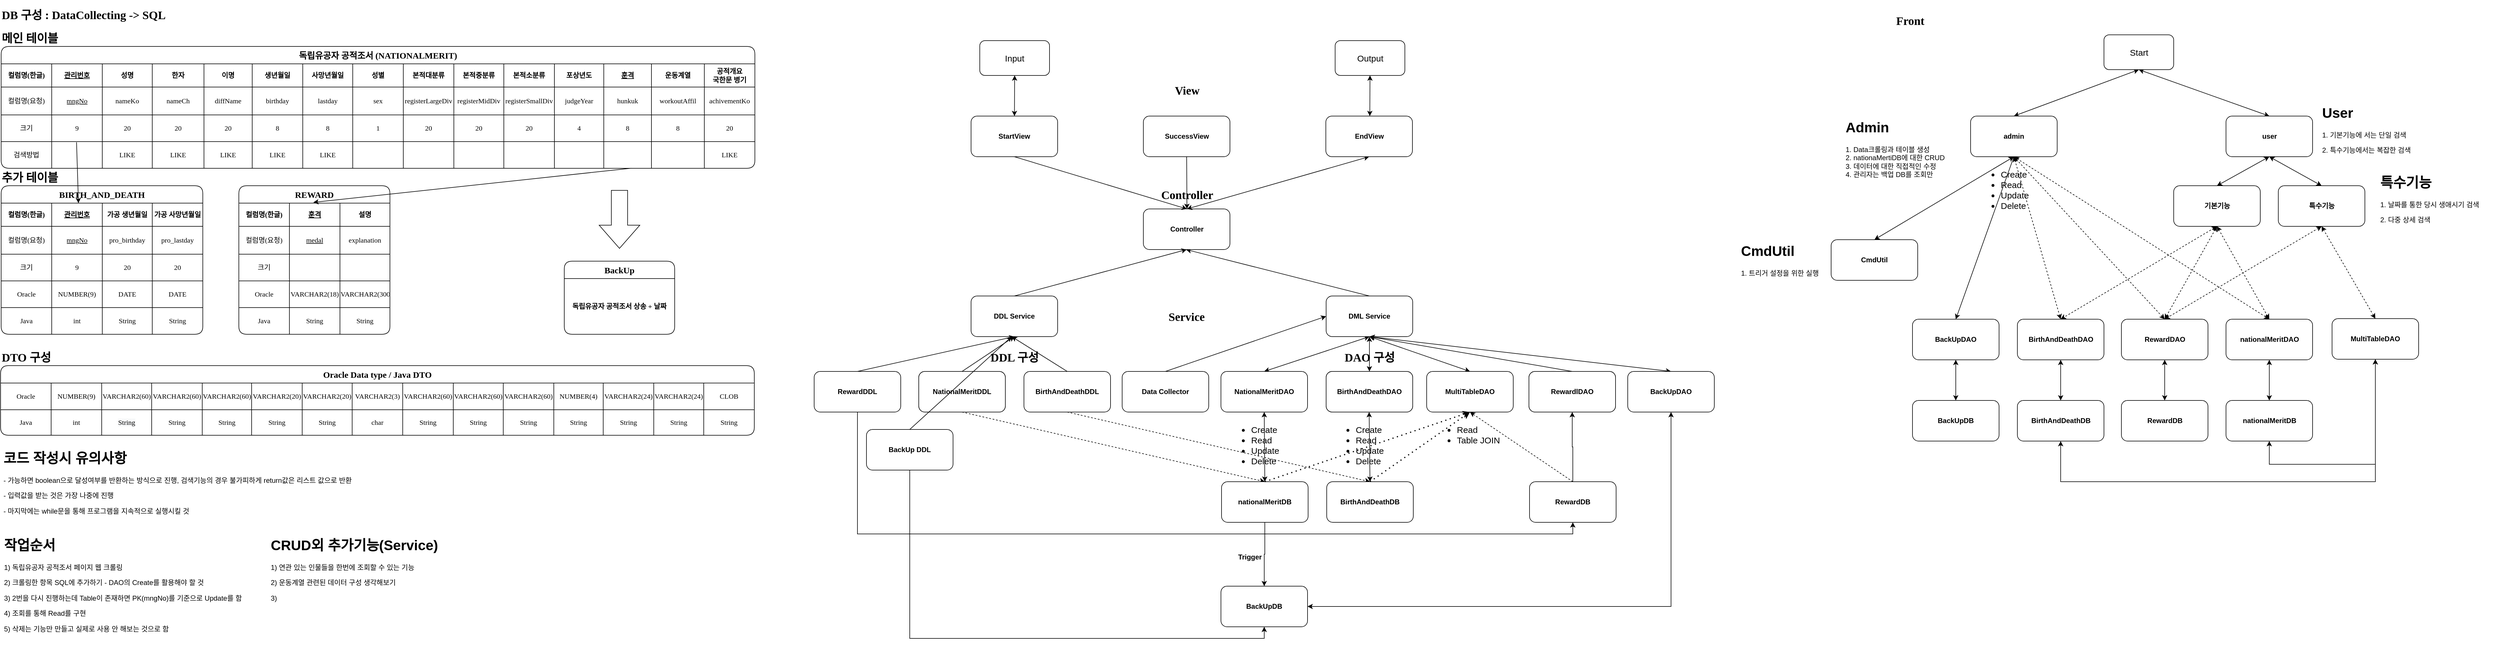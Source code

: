 <mxfile version="14.4.3" type="device"><diagram id="BaEcPEJjia71uuh6HHbq" name="Page-1"><mxGraphModel dx="1391" dy="861" grid="1" gridSize="10" guides="1" tooltips="1" connect="1" arrows="1" fold="1" page="1" pageScale="1" pageWidth="827" pageHeight="1169" math="0" shadow="0"><root><mxCell id="0"/><mxCell id="1" parent="0"/><mxCell id="e9jTi-ChV2TELC4vKsQs-2" value="&lt;font style=&quot;font-size: 15px&quot;&gt;독립유공자 공적조서 (NATIONALMERIT)&lt;/font&gt;" style="shape=table;html=1;whiteSpace=wrap;startSize=30;container=1;collapsible=0;childLayout=tableLayout;fontStyle=1;align=center;shadow=0;glass=0;fontFamily=nanumgothic;fontSource=http%3A%2F%2Ffonts.googleapis.com%2Fearlyaccess%2Fnanumgothic.css;rounded=1;" parent="1" vertex="1"><mxGeometry x="31" y="80" width="1297" height="210" as="geometry"/></mxCell><mxCell id="e9jTi-ChV2TELC4vKsQs-60" style="shape=partialRectangle;html=1;whiteSpace=wrap;collapsible=0;dropTarget=0;pointerEvents=0;fillColor=none;top=0;left=0;bottom=0;right=0;points=[[0,0.5],[1,0.5]];portConstraint=eastwest;fontFamily=nanumgothic;fontSource=http%3A%2F%2Ffonts.googleapis.com%2Fearlyaccess%2Fnanumgothic.css;fontStyle=1;rounded=1;" parent="e9jTi-ChV2TELC4vKsQs-2" vertex="1"><mxGeometry y="30" width="1297" height="40" as="geometry"/></mxCell><mxCell id="cU1glMxOSMAdAt2qAP19-1" value="컬럼명(한글)" style="shape=partialRectangle;html=1;whiteSpace=wrap;connectable=0;fillColor=none;top=0;left=0;bottom=0;right=0;overflow=hidden;fontFamily=nanumgothic;fontSource=http%3A%2F%2Ffonts.googleapis.com%2Fearlyaccess%2Fnanumgothic.css;fontStyle=1;rounded=1;" parent="e9jTi-ChV2TELC4vKsQs-60" vertex="1"><mxGeometry width="87" height="40" as="geometry"/></mxCell><mxCell id="e9jTi-ChV2TELC4vKsQs-61" value="관리번호" style="shape=partialRectangle;html=1;whiteSpace=wrap;connectable=0;fillColor=none;top=0;left=0;bottom=0;right=0;overflow=hidden;fontFamily=nanumgothic;fontSource=http%3A%2F%2Ffonts.googleapis.com%2Fearlyaccess%2Fnanumgothic.css;fontStyle=5;rounded=1;" parent="e9jTi-ChV2TELC4vKsQs-60" vertex="1"><mxGeometry x="87" width="87" height="40" as="geometry"/></mxCell><mxCell id="e9jTi-ChV2TELC4vKsQs-62" value="성명" style="shape=partialRectangle;html=1;whiteSpace=wrap;connectable=0;fillColor=none;top=0;left=0;bottom=0;right=0;overflow=hidden;fontFamily=nanumgothic;fontSource=http%3A%2F%2Ffonts.googleapis.com%2Fearlyaccess%2Fnanumgothic.css;fontStyle=1;rounded=1;" parent="e9jTi-ChV2TELC4vKsQs-60" vertex="1"><mxGeometry x="174" width="86" height="40" as="geometry"/></mxCell><mxCell id="e9jTi-ChV2TELC4vKsQs-63" value="한자" style="shape=partialRectangle;html=1;whiteSpace=wrap;connectable=0;fillColor=none;top=0;left=0;bottom=0;right=0;overflow=hidden;fontFamily=nanumgothic;fontSource=http%3A%2F%2Ffonts.googleapis.com%2Fearlyaccess%2Fnanumgothic.css;fontStyle=1;rounded=1;" parent="e9jTi-ChV2TELC4vKsQs-60" vertex="1"><mxGeometry x="260" width="89" height="40" as="geometry"/></mxCell><mxCell id="e9jTi-ChV2TELC4vKsQs-64" value="이명" style="shape=partialRectangle;html=1;whiteSpace=wrap;connectable=0;fillColor=none;top=0;left=0;bottom=0;right=0;overflow=hidden;fontFamily=nanumgothic;fontSource=http%3A%2F%2Ffonts.googleapis.com%2Fearlyaccess%2Fnanumgothic.css;fontStyle=1;rounded=1;" parent="e9jTi-ChV2TELC4vKsQs-60" vertex="1"><mxGeometry x="349" width="83" height="40" as="geometry"/></mxCell><mxCell id="e9jTi-ChV2TELC4vKsQs-65" value="생년월일" style="shape=partialRectangle;html=1;whiteSpace=wrap;connectable=0;fillColor=none;top=0;left=0;bottom=0;right=0;overflow=hidden;fontFamily=nanumgothic;fontSource=http%3A%2F%2Ffonts.googleapis.com%2Fearlyaccess%2Fnanumgothic.css;fontStyle=1;rounded=1;" parent="e9jTi-ChV2TELC4vKsQs-60" vertex="1"><mxGeometry x="432" width="87" height="40" as="geometry"/></mxCell><mxCell id="e9jTi-ChV2TELC4vKsQs-66" value="사망년월일" style="shape=partialRectangle;html=1;whiteSpace=wrap;connectable=0;fillColor=none;top=0;left=0;bottom=0;right=0;overflow=hidden;fontFamily=nanumgothic;fontSource=http%3A%2F%2Ffonts.googleapis.com%2Fearlyaccess%2Fnanumgothic.css;fontStyle=1;rounded=1;" parent="e9jTi-ChV2TELC4vKsQs-60" vertex="1"><mxGeometry x="519" width="86" height="40" as="geometry"/></mxCell><mxCell id="e9jTi-ChV2TELC4vKsQs-67" value="성별" style="shape=partialRectangle;html=1;whiteSpace=wrap;connectable=0;fillColor=none;top=0;left=0;bottom=0;right=0;overflow=hidden;fontFamily=nanumgothic;fontSource=http%3A%2F%2Ffonts.googleapis.com%2Fearlyaccess%2Fnanumgothic.css;fontStyle=1;rounded=1;" parent="e9jTi-ChV2TELC4vKsQs-60" vertex="1"><mxGeometry x="605" width="87" height="40" as="geometry"/></mxCell><mxCell id="e9jTi-ChV2TELC4vKsQs-68" value="본적대분류" style="shape=partialRectangle;html=1;whiteSpace=wrap;connectable=0;fillColor=none;top=0;left=0;bottom=0;right=0;overflow=hidden;fontFamily=nanumgothic;fontSource=http%3A%2F%2Ffonts.googleapis.com%2Fearlyaccess%2Fnanumgothic.css;fontStyle=1;rounded=1;" parent="e9jTi-ChV2TELC4vKsQs-60" vertex="1"><mxGeometry x="692" width="87" height="40" as="geometry"/></mxCell><mxCell id="e9jTi-ChV2TELC4vKsQs-69" value="본적중분류" style="shape=partialRectangle;html=1;whiteSpace=wrap;connectable=0;fillColor=none;top=0;left=0;bottom=0;right=0;overflow=hidden;fontFamily=nanumgothic;fontSource=http%3A%2F%2Ffonts.googleapis.com%2Fearlyaccess%2Fnanumgothic.css;fontStyle=1;rounded=1;" parent="e9jTi-ChV2TELC4vKsQs-60" vertex="1"><mxGeometry x="779" width="86" height="40" as="geometry"/></mxCell><mxCell id="e9jTi-ChV2TELC4vKsQs-70" value="본적소분류" style="shape=partialRectangle;html=1;whiteSpace=wrap;connectable=0;fillColor=none;top=0;left=0;bottom=0;right=0;overflow=hidden;fontFamily=nanumgothic;fontSource=http%3A%2F%2Ffonts.googleapis.com%2Fearlyaccess%2Fnanumgothic.css;fontStyle=1;rounded=1;" parent="e9jTi-ChV2TELC4vKsQs-60" vertex="1"><mxGeometry x="865" width="87" height="40" as="geometry"/></mxCell><mxCell id="e9jTi-ChV2TELC4vKsQs-71" value="포상년도" style="shape=partialRectangle;html=1;whiteSpace=wrap;connectable=0;fillColor=none;top=0;left=0;bottom=0;right=0;overflow=hidden;fontFamily=nanumgothic;fontSource=http%3A%2F%2Ffonts.googleapis.com%2Fearlyaccess%2Fnanumgothic.css;fontStyle=1;rounded=1;" parent="e9jTi-ChV2TELC4vKsQs-60" vertex="1"><mxGeometry x="952" width="85" height="40" as="geometry"/></mxCell><mxCell id="e9jTi-ChV2TELC4vKsQs-72" value="&lt;u&gt;훈격&lt;/u&gt;" style="shape=partialRectangle;html=1;whiteSpace=wrap;connectable=0;fillColor=none;top=0;left=0;bottom=0;right=0;overflow=hidden;fontFamily=nanumgothic;fontSource=http%3A%2F%2Ffonts.googleapis.com%2Fearlyaccess%2Fnanumgothic.css;fontStyle=1;rounded=1;" parent="e9jTi-ChV2TELC4vKsQs-60" vertex="1"><mxGeometry x="1037" width="82" height="40" as="geometry"/></mxCell><mxCell id="e9jTi-ChV2TELC4vKsQs-73" value="운동계열" style="shape=partialRectangle;html=1;whiteSpace=wrap;connectable=0;fillColor=none;top=0;left=0;bottom=0;right=0;overflow=hidden;fontFamily=nanumgothic;fontSource=http%3A%2F%2Ffonts.googleapis.com%2Fearlyaccess%2Fnanumgothic.css;fontStyle=1;rounded=1;" parent="e9jTi-ChV2TELC4vKsQs-60" vertex="1"><mxGeometry x="1119" width="91" height="40" as="geometry"/></mxCell><mxCell id="e9jTi-ChV2TELC4vKsQs-74" value="공적개요 &lt;br&gt;국한문 병기" style="shape=partialRectangle;html=1;whiteSpace=wrap;connectable=0;fillColor=none;top=0;left=0;bottom=0;right=0;overflow=hidden;fontFamily=nanumgothic;fontSource=http%3A%2F%2Ffonts.googleapis.com%2Fearlyaccess%2Fnanumgothic.css;fontStyle=1;rounded=1;" parent="e9jTi-ChV2TELC4vKsQs-60" vertex="1"><mxGeometry x="1210" width="87" height="40" as="geometry"/></mxCell><mxCell id="e9jTi-ChV2TELC4vKsQs-38" style="shape=partialRectangle;html=1;whiteSpace=wrap;collapsible=0;dropTarget=0;pointerEvents=0;fillColor=none;top=0;left=0;bottom=0;right=0;points=[[0,0.5],[1,0.5]];portConstraint=eastwest;fontFamily=nanumgothic;fontSource=http%3A%2F%2Ffonts.googleapis.com%2Fearlyaccess%2Fnanumgothic.css;rounded=1;" parent="e9jTi-ChV2TELC4vKsQs-2" vertex="1"><mxGeometry y="70" width="1297" height="48" as="geometry"/></mxCell><mxCell id="cU1glMxOSMAdAt2qAP19-2" value="컬럼명(요청)" style="shape=partialRectangle;html=1;whiteSpace=wrap;connectable=0;fillColor=none;top=0;left=0;bottom=0;right=0;overflow=hidden;fontFamily=nanumgothic;fontSource=http%3A%2F%2Ffonts.googleapis.com%2Fearlyaccess%2Fnanumgothic.css;rounded=1;" parent="e9jTi-ChV2TELC4vKsQs-38" vertex="1"><mxGeometry width="87" height="48" as="geometry"/></mxCell><mxCell id="e9jTi-ChV2TELC4vKsQs-39" value="mngNo" style="shape=partialRectangle;html=1;whiteSpace=wrap;connectable=0;fillColor=none;top=0;left=0;bottom=0;right=0;overflow=hidden;fontFamily=nanumgothic;fontSource=http%3A%2F%2Ffonts.googleapis.com%2Fearlyaccess%2Fnanumgothic.css;fontStyle=4;rounded=1;" parent="e9jTi-ChV2TELC4vKsQs-38" vertex="1"><mxGeometry x="87" width="87" height="48" as="geometry"/></mxCell><mxCell id="e9jTi-ChV2TELC4vKsQs-40" value="nameKo" style="shape=partialRectangle;html=1;whiteSpace=wrap;connectable=0;fillColor=none;top=0;left=0;bottom=0;right=0;overflow=hidden;fontFamily=nanumgothic;fontSource=http%3A%2F%2Ffonts.googleapis.com%2Fearlyaccess%2Fnanumgothic.css;rounded=1;" parent="e9jTi-ChV2TELC4vKsQs-38" vertex="1"><mxGeometry x="174" width="86" height="48" as="geometry"/></mxCell><mxCell id="e9jTi-ChV2TELC4vKsQs-41" value="nameCh" style="shape=partialRectangle;html=1;whiteSpace=wrap;connectable=0;fillColor=none;top=0;left=0;bottom=0;right=0;overflow=hidden;fontFamily=nanumgothic;fontSource=http%3A%2F%2Ffonts.googleapis.com%2Fearlyaccess%2Fnanumgothic.css;rounded=1;" parent="e9jTi-ChV2TELC4vKsQs-38" vertex="1"><mxGeometry x="260" width="89" height="48" as="geometry"/></mxCell><mxCell id="e9jTi-ChV2TELC4vKsQs-42" value="diffName" style="shape=partialRectangle;html=1;whiteSpace=wrap;connectable=0;fillColor=none;top=0;left=0;bottom=0;right=0;overflow=hidden;fontFamily=nanumgothic;fontSource=http%3A%2F%2Ffonts.googleapis.com%2Fearlyaccess%2Fnanumgothic.css;rounded=1;" parent="e9jTi-ChV2TELC4vKsQs-38" vertex="1"><mxGeometry x="349" width="83" height="48" as="geometry"/></mxCell><mxCell id="e9jTi-ChV2TELC4vKsQs-43" value="birthday" style="shape=partialRectangle;html=1;whiteSpace=wrap;connectable=0;fillColor=none;top=0;left=0;bottom=0;right=0;overflow=hidden;fontFamily=nanumgothic;fontSource=http%3A%2F%2Ffonts.googleapis.com%2Fearlyaccess%2Fnanumgothic.css;rounded=1;" parent="e9jTi-ChV2TELC4vKsQs-38" vertex="1"><mxGeometry x="432" width="87" height="48" as="geometry"/></mxCell><mxCell id="e9jTi-ChV2TELC4vKsQs-44" value="lastday" style="shape=partialRectangle;html=1;whiteSpace=wrap;connectable=0;fillColor=none;top=0;left=0;bottom=0;right=0;overflow=hidden;fontFamily=nanumgothic;fontSource=http%3A%2F%2Ffonts.googleapis.com%2Fearlyaccess%2Fnanumgothic.css;rounded=1;" parent="e9jTi-ChV2TELC4vKsQs-38" vertex="1"><mxGeometry x="519" width="86" height="48" as="geometry"/></mxCell><mxCell id="e9jTi-ChV2TELC4vKsQs-45" value="sex" style="shape=partialRectangle;html=1;whiteSpace=wrap;connectable=0;fillColor=none;top=0;left=0;bottom=0;right=0;overflow=hidden;fontFamily=nanumgothic;fontSource=http%3A%2F%2Ffonts.googleapis.com%2Fearlyaccess%2Fnanumgothic.css;rounded=1;" parent="e9jTi-ChV2TELC4vKsQs-38" vertex="1"><mxGeometry x="605" width="87" height="48" as="geometry"/></mxCell><mxCell id="e9jTi-ChV2TELC4vKsQs-46" value="registerLargeDiv" style="shape=partialRectangle;html=1;whiteSpace=wrap;connectable=0;fillColor=none;top=0;left=0;bottom=0;right=0;overflow=hidden;fontFamily=nanumgothic;fontSource=http%3A%2F%2Ffonts.googleapis.com%2Fearlyaccess%2Fnanumgothic.css;rounded=1;" parent="e9jTi-ChV2TELC4vKsQs-38" vertex="1"><mxGeometry x="692" width="87" height="48" as="geometry"/></mxCell><mxCell id="e9jTi-ChV2TELC4vKsQs-47" value="registerMidDiv" style="shape=partialRectangle;html=1;whiteSpace=wrap;connectable=0;fillColor=none;top=0;left=0;bottom=0;right=0;overflow=hidden;fontFamily=nanumgothic;fontSource=http%3A%2F%2Ffonts.googleapis.com%2Fearlyaccess%2Fnanumgothic.css;rounded=1;" parent="e9jTi-ChV2TELC4vKsQs-38" vertex="1"><mxGeometry x="779" width="86" height="48" as="geometry"/></mxCell><mxCell id="e9jTi-ChV2TELC4vKsQs-48" value="registerSmallDiv" style="shape=partialRectangle;html=1;whiteSpace=wrap;connectable=0;fillColor=none;top=0;left=0;bottom=0;right=0;overflow=hidden;fontFamily=nanumgothic;fontSource=http%3A%2F%2Ffonts.googleapis.com%2Fearlyaccess%2Fnanumgothic.css;rounded=1;" parent="e9jTi-ChV2TELC4vKsQs-38" vertex="1"><mxGeometry x="865" width="87" height="48" as="geometry"/></mxCell><mxCell id="e9jTi-ChV2TELC4vKsQs-49" value="judgeYear" style="shape=partialRectangle;html=1;whiteSpace=wrap;connectable=0;fillColor=none;top=0;left=0;bottom=0;right=0;overflow=hidden;fontFamily=nanumgothic;fontSource=http%3A%2F%2Ffonts.googleapis.com%2Fearlyaccess%2Fnanumgothic.css;rounded=1;" parent="e9jTi-ChV2TELC4vKsQs-38" vertex="1"><mxGeometry x="952" width="85" height="48" as="geometry"/></mxCell><mxCell id="e9jTi-ChV2TELC4vKsQs-50" value="hunkuk" style="shape=partialRectangle;html=1;whiteSpace=wrap;connectable=0;fillColor=none;top=0;left=0;bottom=0;right=0;overflow=hidden;fontFamily=nanumgothic;fontSource=http%3A%2F%2Ffonts.googleapis.com%2Fearlyaccess%2Fnanumgothic.css;rounded=1;" parent="e9jTi-ChV2TELC4vKsQs-38" vertex="1"><mxGeometry x="1037" width="82" height="48" as="geometry"/></mxCell><mxCell id="e9jTi-ChV2TELC4vKsQs-51" value="workoutAffil" style="shape=partialRectangle;html=1;whiteSpace=wrap;connectable=0;fillColor=none;top=0;left=0;bottom=0;right=0;overflow=hidden;fontFamily=nanumgothic;fontSource=http%3A%2F%2Ffonts.googleapis.com%2Fearlyaccess%2Fnanumgothic.css;rounded=1;" parent="e9jTi-ChV2TELC4vKsQs-38" vertex="1"><mxGeometry x="1119" width="91" height="48" as="geometry"/></mxCell><mxCell id="e9jTi-ChV2TELC4vKsQs-52" value="achivementKo" style="shape=partialRectangle;html=1;whiteSpace=wrap;connectable=0;fillColor=none;top=0;left=0;bottom=0;right=0;overflow=hidden;fontFamily=nanumgothic;fontSource=http%3A%2F%2Ffonts.googleapis.com%2Fearlyaccess%2Fnanumgothic.css;rounded=1;" parent="e9jTi-ChV2TELC4vKsQs-38" vertex="1"><mxGeometry x="1210" width="87" height="48" as="geometry"/></mxCell><mxCell id="e9jTi-ChV2TELC4vKsQs-11" value="" style="shape=partialRectangle;html=1;whiteSpace=wrap;collapsible=0;dropTarget=0;pointerEvents=0;fillColor=none;top=0;left=0;bottom=0;right=0;points=[[0,0.5],[1,0.5]];portConstraint=eastwest;fontFamily=nanumgothic;fontSource=http%3A%2F%2Ffonts.googleapis.com%2Fearlyaccess%2Fnanumgothic.css;rounded=1;" parent="e9jTi-ChV2TELC4vKsQs-2" vertex="1"><mxGeometry y="118" width="1297" height="46" as="geometry"/></mxCell><mxCell id="cU1glMxOSMAdAt2qAP19-3" value="크기" style="shape=partialRectangle;html=1;whiteSpace=wrap;connectable=0;fillColor=none;top=0;left=0;bottom=0;right=0;overflow=hidden;fontFamily=nanumgothic;fontSource=http%3A%2F%2Ffonts.googleapis.com%2Fearlyaccess%2Fnanumgothic.css;rounded=1;" parent="e9jTi-ChV2TELC4vKsQs-11" vertex="1"><mxGeometry width="87" height="46" as="geometry"/></mxCell><mxCell id="e9jTi-ChV2TELC4vKsQs-37" value="9" style="shape=partialRectangle;html=1;whiteSpace=wrap;connectable=0;fillColor=none;top=0;left=0;bottom=0;right=0;overflow=hidden;fontFamily=nanumgothic;fontSource=http%3A%2F%2Ffonts.googleapis.com%2Fearlyaccess%2Fnanumgothic.css;rounded=1;" parent="e9jTi-ChV2TELC4vKsQs-11" vertex="1"><mxGeometry x="87" width="87" height="46" as="geometry"/></mxCell><mxCell id="e9jTi-ChV2TELC4vKsQs-36" value="20" style="shape=partialRectangle;html=1;whiteSpace=wrap;connectable=0;fillColor=none;top=0;left=0;bottom=0;right=0;overflow=hidden;fontFamily=nanumgothic;fontSource=http%3A%2F%2Ffonts.googleapis.com%2Fearlyaccess%2Fnanumgothic.css;rounded=1;" parent="e9jTi-ChV2TELC4vKsQs-11" vertex="1"><mxGeometry x="174" width="86" height="46" as="geometry"/></mxCell><mxCell id="e9jTi-ChV2TELC4vKsQs-12" value="20" style="shape=partialRectangle;html=1;whiteSpace=wrap;connectable=0;fillColor=none;top=0;left=0;bottom=0;right=0;overflow=hidden;fontFamily=nanumgothic;fontSource=http%3A%2F%2Ffonts.googleapis.com%2Fearlyaccess%2Fnanumgothic.css;rounded=1;" parent="e9jTi-ChV2TELC4vKsQs-11" vertex="1"><mxGeometry x="260" width="89" height="46" as="geometry"/></mxCell><mxCell id="e9jTi-ChV2TELC4vKsQs-13" value="20" style="shape=partialRectangle;html=1;whiteSpace=wrap;connectable=0;fillColor=none;top=0;left=0;bottom=0;right=0;overflow=hidden;fontFamily=nanumgothic;fontSource=http%3A%2F%2Ffonts.googleapis.com%2Fearlyaccess%2Fnanumgothic.css;rounded=1;" parent="e9jTi-ChV2TELC4vKsQs-11" vertex="1"><mxGeometry x="349" width="83" height="46" as="geometry"/></mxCell><mxCell id="e9jTi-ChV2TELC4vKsQs-19" value="8" style="shape=partialRectangle;html=1;whiteSpace=wrap;connectable=0;fillColor=none;top=0;left=0;bottom=0;right=0;overflow=hidden;fontFamily=nanumgothic;fontSource=http%3A%2F%2Ffonts.googleapis.com%2Fearlyaccess%2Fnanumgothic.css;rounded=1;" parent="e9jTi-ChV2TELC4vKsQs-11" vertex="1"><mxGeometry x="432" width="87" height="46" as="geometry"/></mxCell><mxCell id="e9jTi-ChV2TELC4vKsQs-20" value="8" style="shape=partialRectangle;html=1;whiteSpace=wrap;connectable=0;fillColor=none;top=0;left=0;bottom=0;right=0;overflow=hidden;fontFamily=nanumgothic;fontSource=http%3A%2F%2Ffonts.googleapis.com%2Fearlyaccess%2Fnanumgothic.css;rounded=1;" parent="e9jTi-ChV2TELC4vKsQs-11" vertex="1"><mxGeometry x="519" width="86" height="46" as="geometry"/></mxCell><mxCell id="e9jTi-ChV2TELC4vKsQs-21" value="1" style="shape=partialRectangle;html=1;whiteSpace=wrap;connectable=0;fillColor=none;top=0;left=0;bottom=0;right=0;overflow=hidden;fontFamily=nanumgothic;fontSource=http%3A%2F%2Ffonts.googleapis.com%2Fearlyaccess%2Fnanumgothic.css;rounded=1;" parent="e9jTi-ChV2TELC4vKsQs-11" vertex="1"><mxGeometry x="605" width="87" height="46" as="geometry"/></mxCell><mxCell id="e9jTi-ChV2TELC4vKsQs-22" value="20" style="shape=partialRectangle;html=1;whiteSpace=wrap;connectable=0;fillColor=none;top=0;left=0;bottom=0;right=0;overflow=hidden;fontFamily=nanumgothic;fontSource=http%3A%2F%2Ffonts.googleapis.com%2Fearlyaccess%2Fnanumgothic.css;rounded=1;" parent="e9jTi-ChV2TELC4vKsQs-11" vertex="1"><mxGeometry x="692" width="87" height="46" as="geometry"/></mxCell><mxCell id="e9jTi-ChV2TELC4vKsQs-23" value="20" style="shape=partialRectangle;html=1;whiteSpace=wrap;connectable=0;fillColor=none;top=0;left=0;bottom=0;right=0;overflow=hidden;fontFamily=nanumgothic;fontSource=http%3A%2F%2Ffonts.googleapis.com%2Fearlyaccess%2Fnanumgothic.css;rounded=1;" parent="e9jTi-ChV2TELC4vKsQs-11" vertex="1"><mxGeometry x="779" width="86" height="46" as="geometry"/></mxCell><mxCell id="e9jTi-ChV2TELC4vKsQs-24" value="20" style="shape=partialRectangle;html=1;whiteSpace=wrap;connectable=0;fillColor=none;top=0;left=0;bottom=0;right=0;overflow=hidden;fontFamily=nanumgothic;fontSource=http%3A%2F%2Ffonts.googleapis.com%2Fearlyaccess%2Fnanumgothic.css;rounded=1;" parent="e9jTi-ChV2TELC4vKsQs-11" vertex="1"><mxGeometry x="865" width="87" height="46" as="geometry"/></mxCell><mxCell id="e9jTi-ChV2TELC4vKsQs-25" value="4" style="shape=partialRectangle;html=1;whiteSpace=wrap;connectable=0;fillColor=none;top=0;left=0;bottom=0;right=0;overflow=hidden;fontFamily=nanumgothic;fontSource=http%3A%2F%2Ffonts.googleapis.com%2Fearlyaccess%2Fnanumgothic.css;rounded=1;" parent="e9jTi-ChV2TELC4vKsQs-11" vertex="1"><mxGeometry x="952" width="85" height="46" as="geometry"/></mxCell><mxCell id="e9jTi-ChV2TELC4vKsQs-26" value="8" style="shape=partialRectangle;html=1;whiteSpace=wrap;connectable=0;fillColor=none;top=0;left=0;bottom=0;right=0;overflow=hidden;fontFamily=nanumgothic;fontSource=http%3A%2F%2Ffonts.googleapis.com%2Fearlyaccess%2Fnanumgothic.css;rounded=1;" parent="e9jTi-ChV2TELC4vKsQs-11" vertex="1"><mxGeometry x="1037" width="82" height="46" as="geometry"/></mxCell><mxCell id="e9jTi-ChV2TELC4vKsQs-27" value="8" style="shape=partialRectangle;html=1;whiteSpace=wrap;connectable=0;fillColor=none;top=0;left=0;bottom=0;right=0;overflow=hidden;fontFamily=nanumgothic;fontSource=http%3A%2F%2Ffonts.googleapis.com%2Fearlyaccess%2Fnanumgothic.css;rounded=1;" parent="e9jTi-ChV2TELC4vKsQs-11" vertex="1"><mxGeometry x="1119" width="91" height="46" as="geometry"/></mxCell><mxCell id="e9jTi-ChV2TELC4vKsQs-28" value="20" style="shape=partialRectangle;html=1;whiteSpace=wrap;connectable=0;fillColor=none;top=0;left=0;bottom=0;right=0;overflow=hidden;fontFamily=nanumgothic;fontSource=http%3A%2F%2Ffonts.googleapis.com%2Fearlyaccess%2Fnanumgothic.css;rounded=1;" parent="e9jTi-ChV2TELC4vKsQs-11" vertex="1"><mxGeometry x="1210" width="87" height="46" as="geometry"/></mxCell><mxCell id="kOpyNajgMbbCDVzBlLxT-6" style="shape=partialRectangle;html=1;whiteSpace=wrap;collapsible=0;dropTarget=0;pointerEvents=0;fillColor=none;top=0;left=0;bottom=0;right=0;points=[[0,0.5],[1,0.5]];portConstraint=eastwest;fontFamily=nanumgothic;fontSource=http%3A%2F%2Ffonts.googleapis.com%2Fearlyaccess%2Fnanumgothic.css;rounded=1;" parent="e9jTi-ChV2TELC4vKsQs-2" vertex="1"><mxGeometry y="164" width="1297" height="46" as="geometry"/></mxCell><mxCell id="kOpyNajgMbbCDVzBlLxT-7" value="검색방법" style="shape=partialRectangle;html=1;whiteSpace=wrap;connectable=0;fillColor=none;top=0;left=0;bottom=0;right=0;overflow=hidden;fontFamily=nanumgothic;fontSource=http%3A%2F%2Ffonts.googleapis.com%2Fearlyaccess%2Fnanumgothic.css;rounded=1;" parent="kOpyNajgMbbCDVzBlLxT-6" vertex="1"><mxGeometry width="87" height="46" as="geometry"/></mxCell><mxCell id="kOpyNajgMbbCDVzBlLxT-8" style="shape=partialRectangle;html=1;whiteSpace=wrap;connectable=0;fillColor=none;top=0;left=0;bottom=0;right=0;overflow=hidden;fontFamily=nanumgothic;fontSource=http%3A%2F%2Ffonts.googleapis.com%2Fearlyaccess%2Fnanumgothic.css;rounded=1;" parent="kOpyNajgMbbCDVzBlLxT-6" vertex="1"><mxGeometry x="87" width="87" height="46" as="geometry"/></mxCell><mxCell id="kOpyNajgMbbCDVzBlLxT-9" value="LIKE" style="shape=partialRectangle;html=1;whiteSpace=wrap;connectable=0;fillColor=none;top=0;left=0;bottom=0;right=0;overflow=hidden;fontFamily=nanumgothic;fontSource=http%3A%2F%2Ffonts.googleapis.com%2Fearlyaccess%2Fnanumgothic.css;rounded=1;" parent="kOpyNajgMbbCDVzBlLxT-6" vertex="1"><mxGeometry x="174" width="86" height="46" as="geometry"/></mxCell><mxCell id="kOpyNajgMbbCDVzBlLxT-10" value="LIKE" style="shape=partialRectangle;html=1;whiteSpace=wrap;connectable=0;fillColor=none;top=0;left=0;bottom=0;right=0;overflow=hidden;fontFamily=nanumgothic;fontSource=http%3A%2F%2Ffonts.googleapis.com%2Fearlyaccess%2Fnanumgothic.css;rounded=1;" parent="kOpyNajgMbbCDVzBlLxT-6" vertex="1"><mxGeometry x="260" width="89" height="46" as="geometry"/></mxCell><mxCell id="kOpyNajgMbbCDVzBlLxT-11" value="&lt;span&gt;LIKE&lt;/span&gt;" style="shape=partialRectangle;html=1;whiteSpace=wrap;connectable=0;fillColor=none;top=0;left=0;bottom=0;right=0;overflow=hidden;fontFamily=nanumgothic;fontSource=http%3A%2F%2Ffonts.googleapis.com%2Fearlyaccess%2Fnanumgothic.css;rounded=1;" parent="kOpyNajgMbbCDVzBlLxT-6" vertex="1"><mxGeometry x="349" width="83" height="46" as="geometry"/></mxCell><mxCell id="kOpyNajgMbbCDVzBlLxT-12" value="LIKE" style="shape=partialRectangle;html=1;whiteSpace=wrap;connectable=0;fillColor=none;top=0;left=0;bottom=0;right=0;overflow=hidden;fontFamily=nanumgothic;fontSource=http%3A%2F%2Ffonts.googleapis.com%2Fearlyaccess%2Fnanumgothic.css;rounded=1;" parent="kOpyNajgMbbCDVzBlLxT-6" vertex="1"><mxGeometry x="432" width="87" height="46" as="geometry"/></mxCell><mxCell id="kOpyNajgMbbCDVzBlLxT-13" value="LIKE" style="shape=partialRectangle;html=1;whiteSpace=wrap;connectable=0;fillColor=none;top=0;left=0;bottom=0;right=0;overflow=hidden;fontFamily=nanumgothic;fontSource=http%3A%2F%2Ffonts.googleapis.com%2Fearlyaccess%2Fnanumgothic.css;rounded=1;" parent="kOpyNajgMbbCDVzBlLxT-6" vertex="1"><mxGeometry x="519" width="86" height="46" as="geometry"/></mxCell><mxCell id="kOpyNajgMbbCDVzBlLxT-14" style="shape=partialRectangle;html=1;whiteSpace=wrap;connectable=0;fillColor=none;top=0;left=0;bottom=0;right=0;overflow=hidden;fontFamily=nanumgothic;fontSource=http%3A%2F%2Ffonts.googleapis.com%2Fearlyaccess%2Fnanumgothic.css;rounded=1;" parent="kOpyNajgMbbCDVzBlLxT-6" vertex="1"><mxGeometry x="605" width="87" height="46" as="geometry"/></mxCell><mxCell id="kOpyNajgMbbCDVzBlLxT-15" style="shape=partialRectangle;html=1;whiteSpace=wrap;connectable=0;fillColor=none;top=0;left=0;bottom=0;right=0;overflow=hidden;fontFamily=nanumgothic;fontSource=http%3A%2F%2Ffonts.googleapis.com%2Fearlyaccess%2Fnanumgothic.css;rounded=1;" parent="kOpyNajgMbbCDVzBlLxT-6" vertex="1"><mxGeometry x="692" width="87" height="46" as="geometry"/></mxCell><mxCell id="kOpyNajgMbbCDVzBlLxT-16" style="shape=partialRectangle;html=1;whiteSpace=wrap;connectable=0;fillColor=none;top=0;left=0;bottom=0;right=0;overflow=hidden;fontFamily=nanumgothic;fontSource=http%3A%2F%2Ffonts.googleapis.com%2Fearlyaccess%2Fnanumgothic.css;rounded=1;" parent="kOpyNajgMbbCDVzBlLxT-6" vertex="1"><mxGeometry x="779" width="86" height="46" as="geometry"/></mxCell><mxCell id="kOpyNajgMbbCDVzBlLxT-17" style="shape=partialRectangle;html=1;whiteSpace=wrap;connectable=0;fillColor=none;top=0;left=0;bottom=0;right=0;overflow=hidden;fontFamily=nanumgothic;fontSource=http%3A%2F%2Ffonts.googleapis.com%2Fearlyaccess%2Fnanumgothic.css;rounded=1;" parent="kOpyNajgMbbCDVzBlLxT-6" vertex="1"><mxGeometry x="865" width="87" height="46" as="geometry"/></mxCell><mxCell id="kOpyNajgMbbCDVzBlLxT-18" style="shape=partialRectangle;html=1;whiteSpace=wrap;connectable=0;fillColor=none;top=0;left=0;bottom=0;right=0;overflow=hidden;fontFamily=nanumgothic;fontSource=http%3A%2F%2Ffonts.googleapis.com%2Fearlyaccess%2Fnanumgothic.css;rounded=1;" parent="kOpyNajgMbbCDVzBlLxT-6" vertex="1"><mxGeometry x="952" width="85" height="46" as="geometry"/></mxCell><mxCell id="kOpyNajgMbbCDVzBlLxT-19" value="" style="shape=partialRectangle;html=1;whiteSpace=wrap;connectable=0;fillColor=none;top=0;left=0;bottom=0;right=0;overflow=hidden;fontFamily=nanumgothic;fontSource=http%3A%2F%2Ffonts.googleapis.com%2Fearlyaccess%2Fnanumgothic.css;rounded=1;" parent="kOpyNajgMbbCDVzBlLxT-6" vertex="1"><mxGeometry x="1037" width="82" height="46" as="geometry"/></mxCell><mxCell id="kOpyNajgMbbCDVzBlLxT-20" value="" style="shape=partialRectangle;html=1;whiteSpace=wrap;connectable=0;fillColor=none;top=0;left=0;bottom=0;right=0;overflow=hidden;fontFamily=nanumgothic;fontSource=http%3A%2F%2Ffonts.googleapis.com%2Fearlyaccess%2Fnanumgothic.css;rounded=1;" parent="kOpyNajgMbbCDVzBlLxT-6" vertex="1"><mxGeometry x="1119" width="91" height="46" as="geometry"/></mxCell><mxCell id="kOpyNajgMbbCDVzBlLxT-21" value="&lt;span&gt;LIKE&lt;/span&gt;" style="shape=partialRectangle;html=1;whiteSpace=wrap;connectable=0;fillColor=none;top=0;left=0;bottom=0;right=0;overflow=hidden;fontFamily=nanumgothic;fontSource=http%3A%2F%2Ffonts.googleapis.com%2Fearlyaccess%2Fnanumgothic.css;rounded=1;" parent="kOpyNajgMbbCDVzBlLxT-6" vertex="1"><mxGeometry x="1210" width="87" height="46" as="geometry"/></mxCell><mxCell id="e9jTi-ChV2TELC4vKsQs-82" value="DB 구성 : DataCollecting -&amp;gt; SQL" style="text;html=1;strokeColor=none;fillColor=none;align=left;verticalAlign=middle;whiteSpace=wrap;shadow=0;glass=0;fontFamily=nanumgothic;fontSource=http%3A%2F%2Ffonts.googleapis.com%2Fearlyaccess%2Fnanumgothic.css;fontStyle=1;fontSize=20;rounded=1;" parent="1" vertex="1"><mxGeometry x="30" width="620" height="50" as="geometry"/></mxCell><mxCell id="cU1glMxOSMAdAt2qAP19-5" value="DTO 구성" style="text;html=1;strokeColor=none;fillColor=none;align=left;verticalAlign=middle;whiteSpace=wrap;shadow=0;glass=0;fontFamily=nanumgothic;fontSource=http%3A%2F%2Ffonts.googleapis.com%2Fearlyaccess%2Fnanumgothic.css;fontStyle=1;fontSize=20;rounded=1;" parent="1" vertex="1"><mxGeometry x="30" y="590" width="380" height="50" as="geometry"/></mxCell><mxCell id="cU1glMxOSMAdAt2qAP19-7" value="DAO 구성" style="text;html=1;strokeColor=none;fillColor=none;align=center;verticalAlign=middle;whiteSpace=wrap;shadow=0;glass=0;fontFamily=nanumgothic;fontSource=http%3A%2F%2Ffonts.googleapis.com%2Fearlyaccess%2Fnanumgothic.css;fontStyle=1;fontSize=20;rounded=1;" parent="1" vertex="1"><mxGeometry x="2311" y="590" width="150" height="50" as="geometry"/></mxCell><mxCell id="cU1glMxOSMAdAt2qAP19-69" value="&lt;span style=&quot;font-size: 15px&quot;&gt;Oracle Data type / Java DTO&lt;/span&gt;" style="shape=table;html=1;whiteSpace=wrap;startSize=30;container=1;collapsible=0;childLayout=tableLayout;fontStyle=1;align=center;shadow=0;glass=0;fontFamily=nanumgothic;fontSource=http%3A%2F%2Ffonts.googleapis.com%2Fearlyaccess%2Fnanumgothic.css;rounded=1;" parent="1" vertex="1"><mxGeometry x="30" y="630" width="1297" height="120" as="geometry"/></mxCell><mxCell id="cU1glMxOSMAdAt2qAP19-70" style="shape=partialRectangle;html=1;whiteSpace=wrap;collapsible=0;dropTarget=0;pointerEvents=0;fillColor=none;top=0;left=0;bottom=0;right=0;points=[[0,0.5],[1,0.5]];portConstraint=eastwest;fontFamily=nanumgothic;fontSource=http%3A%2F%2Ffonts.googleapis.com%2Fearlyaccess%2Fnanumgothic.css;fontStyle=0;rounded=1;" parent="cU1glMxOSMAdAt2qAP19-69" vertex="1"><mxGeometry y="30" width="1297" height="46" as="geometry"/></mxCell><mxCell id="cU1glMxOSMAdAt2qAP19-71" value="Oracle" style="shape=partialRectangle;html=1;whiteSpace=wrap;connectable=0;fillColor=none;top=0;left=0;bottom=0;right=0;overflow=hidden;fontFamily=nanumgothic;fontSource=http%3A%2F%2Ffonts.googleapis.com%2Fearlyaccess%2Fnanumgothic.css;fontStyle=0;rounded=1;" parent="cU1glMxOSMAdAt2qAP19-70" vertex="1"><mxGeometry width="87" height="46" as="geometry"/></mxCell><mxCell id="cU1glMxOSMAdAt2qAP19-72" value="NUMBER(9)" style="shape=partialRectangle;html=1;whiteSpace=wrap;connectable=0;fillColor=none;top=0;left=0;bottom=0;right=0;overflow=hidden;fontFamily=nanumgothic;fontSource=http%3A%2F%2Ffonts.googleapis.com%2Fearlyaccess%2Fnanumgothic.css;fontStyle=0;rounded=1;" parent="cU1glMxOSMAdAt2qAP19-70" vertex="1"><mxGeometry x="87" width="87" height="46" as="geometry"/></mxCell><mxCell id="cU1glMxOSMAdAt2qAP19-73" value="VARCHAR2(60)" style="shape=partialRectangle;html=1;whiteSpace=wrap;connectable=0;fillColor=none;top=0;left=0;bottom=0;right=0;overflow=hidden;fontFamily=nanumgothic;fontSource=http%3A%2F%2Ffonts.googleapis.com%2Fearlyaccess%2Fnanumgothic.css;fontStyle=0;rounded=1;" parent="cU1glMxOSMAdAt2qAP19-70" vertex="1"><mxGeometry x="174" width="86" height="46" as="geometry"/></mxCell><mxCell id="cU1glMxOSMAdAt2qAP19-74" value="VARCHAR2(60)" style="shape=partialRectangle;html=1;whiteSpace=wrap;connectable=0;fillColor=none;top=0;left=0;bottom=0;right=0;overflow=hidden;fontFamily=nanumgothic;fontSource=http%3A%2F%2Ffonts.googleapis.com%2Fearlyaccess%2Fnanumgothic.css;fontStyle=0;rounded=1;" parent="cU1glMxOSMAdAt2qAP19-70" vertex="1"><mxGeometry x="260" width="87" height="46" as="geometry"/></mxCell><mxCell id="cU1glMxOSMAdAt2qAP19-75" value="VARCHAR2(60)" style="shape=partialRectangle;html=1;whiteSpace=wrap;connectable=0;fillColor=none;top=0;left=0;bottom=0;right=0;overflow=hidden;fontFamily=nanumgothic;fontSource=http%3A%2F%2Ffonts.googleapis.com%2Fearlyaccess%2Fnanumgothic.css;fontStyle=0;rounded=1;" parent="cU1glMxOSMAdAt2qAP19-70" vertex="1"><mxGeometry x="347" width="85" height="46" as="geometry"/></mxCell><mxCell id="cU1glMxOSMAdAt2qAP19-76" value="&lt;font&gt;VARCHAR2(20)&lt;/font&gt;" style="shape=partialRectangle;html=1;whiteSpace=wrap;connectable=0;fillColor=none;top=0;left=0;bottom=0;right=0;overflow=hidden;fontFamily=nanumgothic;fontSource=http%3A%2F%2Ffonts.googleapis.com%2Fearlyaccess%2Fnanumgothic.css;fontStyle=0;rounded=1;" parent="cU1glMxOSMAdAt2qAP19-70" vertex="1"><mxGeometry x="432" width="87" height="46" as="geometry"/></mxCell><mxCell id="cU1glMxOSMAdAt2qAP19-77" value="&lt;span style=&quot;&quot;&gt;VARCHAR2(20)&lt;/span&gt;" style="shape=partialRectangle;html=1;whiteSpace=wrap;connectable=0;fillColor=none;top=0;left=0;bottom=0;right=0;overflow=hidden;fontFamily=nanumgothic;fontSource=http%3A%2F%2Ffonts.googleapis.com%2Fearlyaccess%2Fnanumgothic.css;fontStyle=0;rounded=1;" parent="cU1glMxOSMAdAt2qAP19-70" vertex="1"><mxGeometry x="519" width="86" height="46" as="geometry"/></mxCell><mxCell id="cU1glMxOSMAdAt2qAP19-78" value="VARCHAR2(3)" style="shape=partialRectangle;html=1;whiteSpace=wrap;connectable=0;fillColor=none;top=0;left=0;bottom=0;right=0;overflow=hidden;fontFamily=nanumgothic;fontSource=http%3A%2F%2Ffonts.googleapis.com%2Fearlyaccess%2Fnanumgothic.css;fontStyle=0;rounded=1;" parent="cU1glMxOSMAdAt2qAP19-70" vertex="1"><mxGeometry x="605" width="87" height="46" as="geometry"/></mxCell><mxCell id="cU1glMxOSMAdAt2qAP19-79" value="VARCHAR2(60)" style="shape=partialRectangle;html=1;whiteSpace=wrap;connectable=0;fillColor=none;top=0;left=0;bottom=0;right=0;overflow=hidden;fontFamily=nanumgothic;fontSource=http%3A%2F%2Ffonts.googleapis.com%2Fearlyaccess%2Fnanumgothic.css;fontStyle=0;rounded=1;" parent="cU1glMxOSMAdAt2qAP19-70" vertex="1"><mxGeometry x="692" width="87" height="46" as="geometry"/></mxCell><mxCell id="cU1glMxOSMAdAt2qAP19-80" value="VARCHAR2(60)" style="shape=partialRectangle;html=1;whiteSpace=wrap;connectable=0;fillColor=none;top=0;left=0;bottom=0;right=0;overflow=hidden;fontFamily=nanumgothic;fontSource=http%3A%2F%2Ffonts.googleapis.com%2Fearlyaccess%2Fnanumgothic.css;fontStyle=0;rounded=1;" parent="cU1glMxOSMAdAt2qAP19-70" vertex="1"><mxGeometry x="779" width="86" height="46" as="geometry"/></mxCell><mxCell id="cU1glMxOSMAdAt2qAP19-81" value="VARCHAR2(60)" style="shape=partialRectangle;html=1;whiteSpace=wrap;connectable=0;fillColor=none;top=0;left=0;bottom=0;right=0;overflow=hidden;fontFamily=nanumgothic;fontSource=http%3A%2F%2Ffonts.googleapis.com%2Fearlyaccess%2Fnanumgothic.css;fontStyle=0;rounded=1;" parent="cU1glMxOSMAdAt2qAP19-70" vertex="1"><mxGeometry x="865" width="87" height="46" as="geometry"/></mxCell><mxCell id="cU1glMxOSMAdAt2qAP19-82" value="NUMBER(4)" style="shape=partialRectangle;html=1;whiteSpace=wrap;connectable=0;fillColor=none;top=0;left=0;bottom=0;right=0;overflow=hidden;fontFamily=nanumgothic;fontSource=http%3A%2F%2Ffonts.googleapis.com%2Fearlyaccess%2Fnanumgothic.css;fontStyle=0;rounded=1;" parent="cU1glMxOSMAdAt2qAP19-70" vertex="1"><mxGeometry x="952" width="85" height="46" as="geometry"/></mxCell><mxCell id="cU1glMxOSMAdAt2qAP19-83" value="VARCHAR2(24)" style="shape=partialRectangle;html=1;whiteSpace=wrap;connectable=0;fillColor=none;top=0;left=0;bottom=0;right=0;overflow=hidden;fontFamily=nanumgothic;fontSource=http%3A%2F%2Ffonts.googleapis.com%2Fearlyaccess%2Fnanumgothic.css;fontStyle=0;rounded=1;" parent="cU1glMxOSMAdAt2qAP19-70" vertex="1"><mxGeometry x="1037" width="87" height="46" as="geometry"/></mxCell><mxCell id="cU1glMxOSMAdAt2qAP19-84" value="VARCHAR2(24)" style="shape=partialRectangle;html=1;whiteSpace=wrap;connectable=0;fillColor=none;top=0;left=0;bottom=0;right=0;overflow=hidden;fontFamily=nanumgothic;fontSource=http%3A%2F%2Ffonts.googleapis.com%2Fearlyaccess%2Fnanumgothic.css;fontStyle=0;rounded=1;" parent="cU1glMxOSMAdAt2qAP19-70" vertex="1"><mxGeometry x="1124" width="86" height="46" as="geometry"/></mxCell><mxCell id="cU1glMxOSMAdAt2qAP19-85" value="CLOB" style="shape=partialRectangle;html=1;whiteSpace=wrap;connectable=0;fillColor=none;top=0;left=0;bottom=0;right=0;overflow=hidden;fontFamily=nanumgothic;fontSource=http%3A%2F%2Ffonts.googleapis.com%2Fearlyaccess%2Fnanumgothic.css;fontStyle=0;rounded=1;" parent="cU1glMxOSMAdAt2qAP19-70" vertex="1"><mxGeometry x="1210" width="87" height="46" as="geometry"/></mxCell><mxCell id="cU1glMxOSMAdAt2qAP19-86" style="shape=partialRectangle;html=1;whiteSpace=wrap;collapsible=0;dropTarget=0;pointerEvents=0;fillColor=none;top=0;left=0;bottom=0;right=0;points=[[0,0.5],[1,0.5]];portConstraint=eastwest;fontFamily=nanumgothic;fontSource=http%3A%2F%2Ffonts.googleapis.com%2Fearlyaccess%2Fnanumgothic.css;rounded=1;" parent="cU1glMxOSMAdAt2qAP19-69" vertex="1"><mxGeometry y="76" width="1297" height="44" as="geometry"/></mxCell><mxCell id="cU1glMxOSMAdAt2qAP19-87" value="Java" style="shape=partialRectangle;html=1;whiteSpace=wrap;connectable=0;fillColor=none;top=0;left=0;bottom=0;right=0;overflow=hidden;fontFamily=nanumgothic;fontSource=http%3A%2F%2Ffonts.googleapis.com%2Fearlyaccess%2Fnanumgothic.css;rounded=1;" parent="cU1glMxOSMAdAt2qAP19-86" vertex="1"><mxGeometry width="87" height="44" as="geometry"/></mxCell><mxCell id="cU1glMxOSMAdAt2qAP19-88" value="int" style="shape=partialRectangle;html=1;whiteSpace=wrap;connectable=0;fillColor=none;top=0;left=0;bottom=0;right=0;overflow=hidden;fontFamily=nanumgothic;fontSource=http%3A%2F%2Ffonts.googleapis.com%2Fearlyaccess%2Fnanumgothic.css;rounded=1;" parent="cU1glMxOSMAdAt2qAP19-86" vertex="1"><mxGeometry x="87" width="87" height="44" as="geometry"/></mxCell><mxCell id="cU1glMxOSMAdAt2qAP19-89" value="&lt;span style=&quot;color: rgb(0 , 0 , 0) ; font-family: &amp;#34;nanumgothic&amp;#34; ; font-size: 12px ; font-style: normal ; font-weight: 400 ; letter-spacing: normal ; text-align: center ; text-indent: 0px ; text-transform: none ; word-spacing: 0px ; background-color: rgb(248 , 249 , 250) ; display: inline ; float: none&quot;&gt;String&lt;/span&gt;" style="shape=partialRectangle;html=1;whiteSpace=wrap;connectable=0;fillColor=none;top=0;left=0;bottom=0;right=0;overflow=hidden;fontFamily=nanumgothic;fontSource=http%3A%2F%2Ffonts.googleapis.com%2Fearlyaccess%2Fnanumgothic.css;rounded=1;" parent="cU1glMxOSMAdAt2qAP19-86" vertex="1"><mxGeometry x="174" width="86" height="44" as="geometry"/></mxCell><mxCell id="cU1glMxOSMAdAt2qAP19-90" value="&lt;span&gt;String&lt;/span&gt;" style="shape=partialRectangle;html=1;whiteSpace=wrap;connectable=0;fillColor=none;top=0;left=0;bottom=0;right=0;overflow=hidden;fontFamily=nanumgothic;fontSource=http%3A%2F%2Ffonts.googleapis.com%2Fearlyaccess%2Fnanumgothic.css;rounded=1;" parent="cU1glMxOSMAdAt2qAP19-86" vertex="1"><mxGeometry x="260" width="87" height="44" as="geometry"/></mxCell><mxCell id="cU1glMxOSMAdAt2qAP19-91" value="&lt;span&gt;String&lt;/span&gt;" style="shape=partialRectangle;html=1;whiteSpace=wrap;connectable=0;fillColor=none;top=0;left=0;bottom=0;right=0;overflow=hidden;fontFamily=nanumgothic;fontSource=http%3A%2F%2Ffonts.googleapis.com%2Fearlyaccess%2Fnanumgothic.css;rounded=1;" parent="cU1glMxOSMAdAt2qAP19-86" vertex="1"><mxGeometry x="347" width="85" height="44" as="geometry"/></mxCell><mxCell id="cU1glMxOSMAdAt2qAP19-92" value="String" style="shape=partialRectangle;html=1;whiteSpace=wrap;connectable=0;fillColor=none;top=0;left=0;bottom=0;right=0;overflow=hidden;fontFamily=nanumgothic;fontSource=http%3A%2F%2Ffonts.googleapis.com%2Fearlyaccess%2Fnanumgothic.css;rounded=1;" parent="cU1glMxOSMAdAt2qAP19-86" vertex="1"><mxGeometry x="432" width="87" height="44" as="geometry"/></mxCell><mxCell id="cU1glMxOSMAdAt2qAP19-93" value="String" style="shape=partialRectangle;html=1;whiteSpace=wrap;connectable=0;fillColor=none;top=0;left=0;bottom=0;right=0;overflow=hidden;fontFamily=nanumgothic;fontSource=http%3A%2F%2Ffonts.googleapis.com%2Fearlyaccess%2Fnanumgothic.css;rounded=1;" parent="cU1glMxOSMAdAt2qAP19-86" vertex="1"><mxGeometry x="519" width="86" height="44" as="geometry"/></mxCell><mxCell id="cU1glMxOSMAdAt2qAP19-94" value="char" style="shape=partialRectangle;html=1;whiteSpace=wrap;connectable=0;fillColor=none;top=0;left=0;bottom=0;right=0;overflow=hidden;fontFamily=nanumgothic;fontSource=http%3A%2F%2Ffonts.googleapis.com%2Fearlyaccess%2Fnanumgothic.css;rounded=1;" parent="cU1glMxOSMAdAt2qAP19-86" vertex="1"><mxGeometry x="605" width="87" height="44" as="geometry"/></mxCell><mxCell id="cU1glMxOSMAdAt2qAP19-95" value="&lt;span&gt;String&lt;/span&gt;" style="shape=partialRectangle;html=1;whiteSpace=wrap;connectable=0;fillColor=none;top=0;left=0;bottom=0;right=0;overflow=hidden;fontFamily=nanumgothic;fontSource=http%3A%2F%2Ffonts.googleapis.com%2Fearlyaccess%2Fnanumgothic.css;rounded=1;" parent="cU1glMxOSMAdAt2qAP19-86" vertex="1"><mxGeometry x="692" width="87" height="44" as="geometry"/></mxCell><mxCell id="cU1glMxOSMAdAt2qAP19-96" value="&lt;span&gt;String&lt;/span&gt;" style="shape=partialRectangle;html=1;whiteSpace=wrap;connectable=0;fillColor=none;top=0;left=0;bottom=0;right=0;overflow=hidden;fontFamily=nanumgothic;fontSource=http%3A%2F%2Ffonts.googleapis.com%2Fearlyaccess%2Fnanumgothic.css;rounded=1;" parent="cU1glMxOSMAdAt2qAP19-86" vertex="1"><mxGeometry x="779" width="86" height="44" as="geometry"/></mxCell><mxCell id="cU1glMxOSMAdAt2qAP19-97" value="&lt;span&gt;String&lt;/span&gt;" style="shape=partialRectangle;html=1;whiteSpace=wrap;connectable=0;fillColor=none;top=0;left=0;bottom=0;right=0;overflow=hidden;fontFamily=nanumgothic;fontSource=http%3A%2F%2Ffonts.googleapis.com%2Fearlyaccess%2Fnanumgothic.css;rounded=1;" parent="cU1glMxOSMAdAt2qAP19-86" vertex="1"><mxGeometry x="865" width="87" height="44" as="geometry"/></mxCell><mxCell id="cU1glMxOSMAdAt2qAP19-98" value="&lt;span&gt;String&lt;/span&gt;" style="shape=partialRectangle;html=1;whiteSpace=wrap;connectable=0;fillColor=none;top=0;left=0;bottom=0;right=0;overflow=hidden;fontFamily=nanumgothic;fontSource=http%3A%2F%2Ffonts.googleapis.com%2Fearlyaccess%2Fnanumgothic.css;rounded=1;" parent="cU1glMxOSMAdAt2qAP19-86" vertex="1"><mxGeometry x="952" width="85" height="44" as="geometry"/></mxCell><mxCell id="cU1glMxOSMAdAt2qAP19-99" value="&lt;span&gt;String&lt;/span&gt;" style="shape=partialRectangle;html=1;whiteSpace=wrap;connectable=0;fillColor=none;top=0;left=0;bottom=0;right=0;overflow=hidden;fontFamily=nanumgothic;fontSource=http%3A%2F%2Ffonts.googleapis.com%2Fearlyaccess%2Fnanumgothic.css;rounded=1;" parent="cU1glMxOSMAdAt2qAP19-86" vertex="1"><mxGeometry x="1037" width="87" height="44" as="geometry"/></mxCell><mxCell id="cU1glMxOSMAdAt2qAP19-100" value="&lt;span&gt;String&lt;/span&gt;" style="shape=partialRectangle;html=1;whiteSpace=wrap;connectable=0;fillColor=none;top=0;left=0;bottom=0;right=0;overflow=hidden;fontFamily=nanumgothic;fontSource=http%3A%2F%2Ffonts.googleapis.com%2Fearlyaccess%2Fnanumgothic.css;rounded=1;" parent="cU1glMxOSMAdAt2qAP19-86" vertex="1"><mxGeometry x="1124" width="86" height="44" as="geometry"/></mxCell><mxCell id="cU1glMxOSMAdAt2qAP19-101" value="&lt;span&gt;String&lt;/span&gt;" style="shape=partialRectangle;html=1;whiteSpace=wrap;connectable=0;fillColor=none;top=0;left=0;bottom=0;right=0;overflow=hidden;fontFamily=nanumgothic;fontSource=http%3A%2F%2Ffonts.googleapis.com%2Fearlyaccess%2Fnanumgothic.css;rounded=1;" parent="cU1glMxOSMAdAt2qAP19-86" vertex="1"><mxGeometry x="1210" width="87" height="44" as="geometry"/></mxCell><mxCell id="D6lApOW8AIGf0Fg2QN8W-12" style="edgeStyle=none;rounded=0;orthogonalLoop=1;jettySize=auto;html=1;exitX=0.5;exitY=0;exitDx=0;exitDy=0;startArrow=classic;startFill=1;endArrow=classic;endFill=1;entryX=0.5;entryY=1;entryDx=0;entryDy=0;" parent="1" source="cU1glMxOSMAdAt2qAP19-135" target="cU1glMxOSMAdAt2qAP19-192" edge="1"><mxGeometry relative="1" as="geometry"><mxPoint x="2390" y="580" as="targetPoint"/></mxGeometry></mxCell><mxCell id="cU1glMxOSMAdAt2qAP19-135" value="NationalMeritDAO" style="whiteSpace=wrap;html=1;strokeWidth=1;align=center;fontStyle=1;rounded=1;" parent="1" vertex="1"><mxGeometry x="2130" y="640" width="149" height="70" as="geometry"/></mxCell><mxCell id="cU1glMxOSMAdAt2qAP19-186" value="&lt;h1&gt;코드 작성시 유의사항&amp;nbsp;&lt;/h1&gt;&lt;p&gt;- 가능하면 boolean으로 달성여부를 반환하는 방식으로 진행, 검색기능의 경우 불가피하게 return값은 리스트 값으로 반환&lt;/p&gt;&lt;p&gt;- 입력값을 받는 것은 가장 나중에 진행&lt;/p&gt;&lt;p&gt;- 마지막에는 while문을 통해 프로그램을 지속적으로 실행시킬 것&lt;/p&gt;" style="text;html=1;strokeColor=none;fillColor=none;spacing=5;spacingTop=-20;whiteSpace=wrap;overflow=hidden;align=left;rounded=1;" parent="1" vertex="1"><mxGeometry x="30" y="770" width="740" height="120" as="geometry"/></mxCell><mxCell id="D6lApOW8AIGf0Fg2QN8W-9" style="rounded=0;orthogonalLoop=1;jettySize=auto;html=1;exitX=0.5;exitY=1;exitDx=0;exitDy=0;entryX=0.5;entryY=0;entryDx=0;entryDy=0;startArrow=classic;startFill=1;endArrow=classic;endFill=1;" parent="1" source="cU1glMxOSMAdAt2qAP19-192" target="D6lApOW8AIGf0Fg2QN8W-2" edge="1"><mxGeometry relative="1" as="geometry"/></mxCell><mxCell id="D6lApOW8AIGf0Fg2QN8W-11" style="edgeStyle=none;rounded=0;orthogonalLoop=1;jettySize=auto;html=1;exitX=0.5;exitY=1;exitDx=0;exitDy=0;entryX=0.5;entryY=0;entryDx=0;entryDy=0;startArrow=classic;startFill=1;endArrow=classic;endFill=1;" parent="1" source="cU1glMxOSMAdAt2qAP19-192" target="D6lApOW8AIGf0Fg2QN8W-5" edge="1"><mxGeometry relative="1" as="geometry"/></mxCell><mxCell id="D6lApOW8AIGf0Fg2QN8W-26" style="edgeStyle=none;rounded=0;orthogonalLoop=1;jettySize=auto;html=1;exitX=0.5;exitY=0;exitDx=0;exitDy=0;startArrow=none;startFill=0;endArrow=classic;endFill=1;" parent="1" source="cU1glMxOSMAdAt2qAP19-192" edge="1"><mxGeometry relative="1" as="geometry"><mxPoint x="2070" y="430" as="targetPoint"/></mxGeometry></mxCell><mxCell id="cU1glMxOSMAdAt2qAP19-192" value="DML Service" style="whiteSpace=wrap;html=1;strokeWidth=1;align=center;fontStyle=1;rounded=1;" parent="1" vertex="1"><mxGeometry x="2311" y="510" width="149" height="70" as="geometry"/></mxCell><mxCell id="cU1glMxOSMAdAt2qAP19-193" value="Service" style="text;html=1;strokeColor=none;fillColor=none;align=center;verticalAlign=middle;whiteSpace=wrap;shadow=0;glass=0;fontFamily=nanumgothic;fontSource=http%3A%2F%2Ffonts.googleapis.com%2Fearlyaccess%2Fnanumgothic.css;fontStyle=1;fontSize=20;rounded=1;" parent="1" vertex="1"><mxGeometry x="1881" y="520" width="380" height="50" as="geometry"/></mxCell><mxCell id="cU1glMxOSMAdAt2qAP19-198" value="Controller" style="whiteSpace=wrap;html=1;strokeWidth=1;align=center;fontStyle=1;rounded=1;" parent="1" vertex="1"><mxGeometry x="1996.5" y="360" width="149" height="70" as="geometry"/></mxCell><mxCell id="cU1glMxOSMAdAt2qAP19-199" value="Controller" style="text;html=1;strokeColor=none;fillColor=none;align=center;verticalAlign=middle;whiteSpace=wrap;shadow=0;glass=0;fontFamily=nanumgothic;fontSource=http%3A%2F%2Ffonts.googleapis.com%2Fearlyaccess%2Fnanumgothic.css;fontStyle=1;fontSize=20;rounded=1;" parent="1" vertex="1"><mxGeometry x="1996.5" y="310" width="150" height="50" as="geometry"/></mxCell><mxCell id="D6lApOW8AIGf0Fg2QN8W-29" style="edgeStyle=none;rounded=0;orthogonalLoop=1;jettySize=auto;html=1;exitX=0.5;exitY=1;exitDx=0;exitDy=0;entryX=0.5;entryY=1;entryDx=0;entryDy=0;startArrow=classic;startFill=1;endArrow=classic;endFill=1;" parent="1" source="cU1glMxOSMAdAt2qAP19-201" target="cU1glMxOSMAdAt2qAP19-199" edge="1"><mxGeometry relative="1" as="geometry"/></mxCell><mxCell id="cU1glMxOSMAdAt2qAP19-201" value="EndView" style="whiteSpace=wrap;html=1;strokeWidth=1;align=center;fontStyle=1;rounded=1;" parent="1" vertex="1"><mxGeometry x="2310.5" y="200" width="149" height="70" as="geometry"/></mxCell><mxCell id="cU1glMxOSMAdAt2qAP19-202" value="View" style="text;html=1;strokeColor=none;fillColor=none;align=center;verticalAlign=middle;whiteSpace=wrap;shadow=0;glass=0;fontFamily=nanumgothic;fontSource=http%3A%2F%2Ffonts.googleapis.com%2Fearlyaccess%2Fnanumgothic.css;fontStyle=1;fontSize=20;rounded=1;" parent="1" vertex="1"><mxGeometry x="1996.5" y="130" width="150" height="50" as="geometry"/></mxCell><mxCell id="D6lApOW8AIGf0Fg2QN8W-30" style="edgeStyle=none;rounded=0;orthogonalLoop=1;jettySize=auto;html=1;exitX=0.5;exitY=1;exitDx=0;exitDy=0;entryX=0.5;entryY=1;entryDx=0;entryDy=0;startArrow=none;startFill=0;endArrow=classic;endFill=1;" parent="1" source="cU1glMxOSMAdAt2qAP19-208" target="cU1glMxOSMAdAt2qAP19-199" edge="1"><mxGeometry relative="1" as="geometry"/></mxCell><mxCell id="cU1glMxOSMAdAt2qAP19-208" value="StartView" style="whiteSpace=wrap;html=1;strokeWidth=1;align=center;fontStyle=1;rounded=1;" parent="1" vertex="1"><mxGeometry x="1700" y="200" width="149" height="70" as="geometry"/></mxCell><mxCell id="D6lApOW8AIGf0Fg2QN8W-28" style="edgeStyle=none;rounded=0;orthogonalLoop=1;jettySize=auto;html=1;exitX=0.5;exitY=1;exitDx=0;exitDy=0;entryX=0.5;entryY=1;entryDx=0;entryDy=0;startArrow=none;startFill=0;endArrow=classic;endFill=1;" parent="1" source="cU1glMxOSMAdAt2qAP19-209" target="cU1glMxOSMAdAt2qAP19-199" edge="1"><mxGeometry relative="1" as="geometry"/></mxCell><mxCell id="cU1glMxOSMAdAt2qAP19-209" value="SuccessView" style="whiteSpace=wrap;html=1;strokeWidth=1;align=center;fontStyle=1;rounded=1;" parent="1" vertex="1"><mxGeometry x="1996.5" y="200" width="149" height="70" as="geometry"/></mxCell><mxCell id="D6lApOW8AIGf0Fg2QN8W-27" style="edgeStyle=none;rounded=0;orthogonalLoop=1;jettySize=auto;html=1;exitX=0.5;exitY=1;exitDx=0;exitDy=0;startArrow=classic;startFill=1;endArrow=classic;endFill=1;" parent="1" source="cU1glMxOSMAdAt2qAP19-211" target="cU1glMxOSMAdAt2qAP19-208" edge="1"><mxGeometry relative="1" as="geometry"/></mxCell><mxCell id="cU1glMxOSMAdAt2qAP19-211" value="Input" style="whiteSpace=wrap;html=1;strokeWidth=1;fontSize=15;align=center;rounded=1;" parent="1" vertex="1"><mxGeometry x="1715" y="70" width="120" height="60" as="geometry"/></mxCell><mxCell id="cU1glMxOSMAdAt2qAP19-213" value="&lt;ul&gt;&lt;li&gt;Create&lt;/li&gt;&lt;li&gt;Read&lt;/li&gt;&lt;li&gt;Update&lt;/li&gt;&lt;li&gt;Delete&lt;/li&gt;&lt;/ul&gt;" style="text;strokeColor=none;fillColor=none;html=1;whiteSpace=wrap;verticalAlign=top;overflow=hidden;fontSize=15;align=left;rounded=1;" parent="1" vertex="1"><mxGeometry x="2139.5" y="710" width="130" height="110" as="geometry"/></mxCell><mxCell id="cU1glMxOSMAdAt2qAP19-214" value="&lt;h1&gt;작업순서&amp;nbsp;&lt;/h1&gt;&lt;p&gt;1) 독립유공자 공적조서 페이지 웹 크롤링&lt;/p&gt;&lt;p&gt;2) 크롤링한 항목 SQL에 추가하기 - DAO의 Create를 활용해야 할 것&lt;/p&gt;&lt;p&gt;3) 2번을 다시 진행하는데 Table이 존재하면 PK(mngNo)를 기준으로 Update를 함&lt;/p&gt;&lt;p&gt;4) 조회를 통해 Read를 구현&lt;/p&gt;&lt;p&gt;5) 삭제는 기능만 만들고 실제로 사용 안 해보는 것으로 함&lt;/p&gt;" style="text;html=1;strokeColor=none;fillColor=none;spacing=5;spacingTop=-20;whiteSpace=wrap;overflow=hidden;align=left;rounded=1;" parent="1" vertex="1"><mxGeometry x="31" y="920" width="459" height="230" as="geometry"/></mxCell><mxCell id="cU1glMxOSMAdAt2qAP19-215" value="&lt;h1&gt;CRUD외 추가기능(Service)&lt;/h1&gt;&lt;p&gt;1) 연관 있는 인물들을 한번에 조회할 수 있는 기능&lt;/p&gt;&lt;p&gt;2) 운동계열 관련된 데이터 구성 생각해보기&lt;/p&gt;&lt;p&gt;3)&amp;nbsp;&lt;/p&gt;&lt;p&gt;&lt;br&gt;&lt;/p&gt;" style="text;html=1;strokeColor=none;fillColor=none;spacing=5;spacingTop=-20;whiteSpace=wrap;overflow=hidden;align=left;rounded=1;" parent="1" vertex="1"><mxGeometry x="490" y="920" width="459" height="230" as="geometry"/></mxCell><mxCell id="ng-uMB_sqc7CEsB0tslF-1" value="&lt;span style=&quot;font-size: 15px&quot;&gt;BIRTH_AND_DEATH&lt;/span&gt;" style="shape=table;html=1;whiteSpace=wrap;startSize=30;container=1;collapsible=0;childLayout=tableLayout;fontStyle=1;align=center;shadow=0;glass=0;fontFamily=nanumgothic;fontSource=http%3A%2F%2Ffonts.googleapis.com%2Fearlyaccess%2Fnanumgothic.css;rounded=1;" parent="1" vertex="1"><mxGeometry x="31" y="320" width="347" height="256" as="geometry"/></mxCell><mxCell id="ng-uMB_sqc7CEsB0tslF-2" style="shape=partialRectangle;html=1;whiteSpace=wrap;collapsible=0;dropTarget=0;pointerEvents=0;fillColor=none;top=0;left=0;bottom=0;right=0;points=[[0,0.5],[1,0.5]];portConstraint=eastwest;fontFamily=nanumgothic;fontSource=http%3A%2F%2Ffonts.googleapis.com%2Fearlyaccess%2Fnanumgothic.css;fontStyle=1;rounded=1;" parent="ng-uMB_sqc7CEsB0tslF-1" vertex="1"><mxGeometry y="30" width="347" height="40" as="geometry"/></mxCell><mxCell id="ng-uMB_sqc7CEsB0tslF-3" value="컬럼명(한글)" style="shape=partialRectangle;html=1;whiteSpace=wrap;connectable=0;fillColor=none;top=0;left=0;bottom=0;right=0;overflow=hidden;fontFamily=nanumgothic;fontSource=http%3A%2F%2Ffonts.googleapis.com%2Fearlyaccess%2Fnanumgothic.css;fontStyle=1;rounded=1;" parent="ng-uMB_sqc7CEsB0tslF-2" vertex="1"><mxGeometry width="87" height="40" as="geometry"/></mxCell><mxCell id="ng-uMB_sqc7CEsB0tslF-4" value="관리번호" style="shape=partialRectangle;html=1;whiteSpace=wrap;connectable=0;fillColor=none;top=0;left=0;bottom=0;right=0;overflow=hidden;fontFamily=nanumgothic;fontSource=http%3A%2F%2Ffonts.googleapis.com%2Fearlyaccess%2Fnanumgothic.css;fontStyle=5;rounded=1;" parent="ng-uMB_sqc7CEsB0tslF-2" vertex="1"><mxGeometry x="87" width="87" height="40" as="geometry"/></mxCell><mxCell id="ng-uMB_sqc7CEsB0tslF-5" value="가공 생년월일" style="shape=partialRectangle;html=1;whiteSpace=wrap;connectable=0;fillColor=none;top=0;left=0;bottom=0;right=0;overflow=hidden;fontFamily=nanumgothic;fontSource=http%3A%2F%2Ffonts.googleapis.com%2Fearlyaccess%2Fnanumgothic.css;fontStyle=1;rounded=1;" parent="ng-uMB_sqc7CEsB0tslF-2" vertex="1"><mxGeometry x="174" width="86" height="40" as="geometry"/></mxCell><mxCell id="ng-uMB_sqc7CEsB0tslF-6" value="가공 사망년월일" style="shape=partialRectangle;html=1;whiteSpace=wrap;connectable=0;fillColor=none;top=0;left=0;bottom=0;right=0;overflow=hidden;fontFamily=nanumgothic;fontSource=http%3A%2F%2Ffonts.googleapis.com%2Fearlyaccess%2Fnanumgothic.css;fontStyle=1;rounded=1;" parent="ng-uMB_sqc7CEsB0tslF-2" vertex="1"><mxGeometry x="260" width="87" height="40" as="geometry"/></mxCell><mxCell id="ng-uMB_sqc7CEsB0tslF-18" style="shape=partialRectangle;html=1;whiteSpace=wrap;collapsible=0;dropTarget=0;pointerEvents=0;fillColor=none;top=0;left=0;bottom=0;right=0;points=[[0,0.5],[1,0.5]];portConstraint=eastwest;fontFamily=nanumgothic;fontSource=http%3A%2F%2Ffonts.googleapis.com%2Fearlyaccess%2Fnanumgothic.css;rounded=1;" parent="ng-uMB_sqc7CEsB0tslF-1" vertex="1"><mxGeometry y="70" width="347" height="48" as="geometry"/></mxCell><mxCell id="ng-uMB_sqc7CEsB0tslF-19" value="컬럼명(요청)" style="shape=partialRectangle;html=1;whiteSpace=wrap;connectable=0;fillColor=none;top=0;left=0;bottom=0;right=0;overflow=hidden;fontFamily=nanumgothic;fontSource=http%3A%2F%2Ffonts.googleapis.com%2Fearlyaccess%2Fnanumgothic.css;rounded=1;" parent="ng-uMB_sqc7CEsB0tslF-18" vertex="1"><mxGeometry width="87" height="48" as="geometry"/></mxCell><mxCell id="ng-uMB_sqc7CEsB0tslF-20" value="mngNo" style="shape=partialRectangle;html=1;whiteSpace=wrap;connectable=0;fillColor=none;top=0;left=0;bottom=0;right=0;overflow=hidden;fontFamily=nanumgothic;fontSource=http%3A%2F%2Ffonts.googleapis.com%2Fearlyaccess%2Fnanumgothic.css;fontStyle=4;rounded=1;" parent="ng-uMB_sqc7CEsB0tslF-18" vertex="1"><mxGeometry x="87" width="87" height="48" as="geometry"/></mxCell><mxCell id="ng-uMB_sqc7CEsB0tslF-21" value="pro_birthday" style="shape=partialRectangle;html=1;whiteSpace=wrap;connectable=0;fillColor=none;top=0;left=0;bottom=0;right=0;overflow=hidden;fontFamily=nanumgothic;fontSource=http%3A%2F%2Ffonts.googleapis.com%2Fearlyaccess%2Fnanumgothic.css;rounded=1;" parent="ng-uMB_sqc7CEsB0tslF-18" vertex="1"><mxGeometry x="174" width="86" height="48" as="geometry"/></mxCell><mxCell id="ng-uMB_sqc7CEsB0tslF-22" value="pro_lastday" style="shape=partialRectangle;html=1;whiteSpace=wrap;connectable=0;fillColor=none;top=0;left=0;bottom=0;right=0;overflow=hidden;fontFamily=nanumgothic;fontSource=http%3A%2F%2Ffonts.googleapis.com%2Fearlyaccess%2Fnanumgothic.css;rounded=1;" parent="ng-uMB_sqc7CEsB0tslF-18" vertex="1"><mxGeometry x="260" width="87" height="48" as="geometry"/></mxCell><mxCell id="ng-uMB_sqc7CEsB0tslF-34" value="" style="shape=partialRectangle;html=1;whiteSpace=wrap;collapsible=0;dropTarget=0;pointerEvents=0;fillColor=none;top=0;left=0;bottom=0;right=0;points=[[0,0.5],[1,0.5]];portConstraint=eastwest;fontFamily=nanumgothic;fontSource=http%3A%2F%2Ffonts.googleapis.com%2Fearlyaccess%2Fnanumgothic.css;rounded=1;" parent="ng-uMB_sqc7CEsB0tslF-1" vertex="1"><mxGeometry y="118" width="347" height="46" as="geometry"/></mxCell><mxCell id="ng-uMB_sqc7CEsB0tslF-35" value="크기" style="shape=partialRectangle;html=1;whiteSpace=wrap;connectable=0;fillColor=none;top=0;left=0;bottom=0;right=0;overflow=hidden;fontFamily=nanumgothic;fontSource=http%3A%2F%2Ffonts.googleapis.com%2Fearlyaccess%2Fnanumgothic.css;rounded=1;" parent="ng-uMB_sqc7CEsB0tslF-34" vertex="1"><mxGeometry width="87" height="46" as="geometry"/></mxCell><mxCell id="ng-uMB_sqc7CEsB0tslF-36" value="9" style="shape=partialRectangle;html=1;whiteSpace=wrap;connectable=0;fillColor=none;top=0;left=0;bottom=0;right=0;overflow=hidden;fontFamily=nanumgothic;fontSource=http%3A%2F%2Ffonts.googleapis.com%2Fearlyaccess%2Fnanumgothic.css;rounded=1;" parent="ng-uMB_sqc7CEsB0tslF-34" vertex="1"><mxGeometry x="87" width="87" height="46" as="geometry"/></mxCell><mxCell id="ng-uMB_sqc7CEsB0tslF-37" value="20" style="shape=partialRectangle;html=1;whiteSpace=wrap;connectable=0;fillColor=none;top=0;left=0;bottom=0;right=0;overflow=hidden;fontFamily=nanumgothic;fontSource=http%3A%2F%2Ffonts.googleapis.com%2Fearlyaccess%2Fnanumgothic.css;rounded=1;" parent="ng-uMB_sqc7CEsB0tslF-34" vertex="1"><mxGeometry x="174" width="86" height="46" as="geometry"/></mxCell><mxCell id="ng-uMB_sqc7CEsB0tslF-38" value="20" style="shape=partialRectangle;html=1;whiteSpace=wrap;connectable=0;fillColor=none;top=0;left=0;bottom=0;right=0;overflow=hidden;fontFamily=nanumgothic;fontSource=http%3A%2F%2Ffonts.googleapis.com%2Fearlyaccess%2Fnanumgothic.css;rounded=1;" parent="ng-uMB_sqc7CEsB0tslF-34" vertex="1"><mxGeometry x="260" width="87" height="46" as="geometry"/></mxCell><mxCell id="ng-uMB_sqc7CEsB0tslF-52" style="shape=partialRectangle;html=1;whiteSpace=wrap;collapsible=0;dropTarget=0;pointerEvents=0;fillColor=none;top=0;left=0;bottom=0;right=0;points=[[0,0.5],[1,0.5]];portConstraint=eastwest;fontFamily=nanumgothic;fontSource=http%3A%2F%2Ffonts.googleapis.com%2Fearlyaccess%2Fnanumgothic.css;rounded=1;" parent="ng-uMB_sqc7CEsB0tslF-1" vertex="1"><mxGeometry y="164" width="347" height="46" as="geometry"/></mxCell><mxCell id="ng-uMB_sqc7CEsB0tslF-53" value="Oracle" style="shape=partialRectangle;html=1;whiteSpace=wrap;connectable=0;fillColor=none;top=0;left=0;bottom=0;right=0;overflow=hidden;fontFamily=nanumgothic;fontSource=http%3A%2F%2Ffonts.googleapis.com%2Fearlyaccess%2Fnanumgothic.css;rounded=1;" parent="ng-uMB_sqc7CEsB0tslF-52" vertex="1"><mxGeometry width="87" height="46" as="geometry"/></mxCell><mxCell id="ng-uMB_sqc7CEsB0tslF-54" value="&lt;span&gt;NUMBER(9)&lt;/span&gt;" style="shape=partialRectangle;html=1;whiteSpace=wrap;connectable=0;fillColor=none;top=0;left=0;bottom=0;right=0;overflow=hidden;fontFamily=nanumgothic;fontSource=http%3A%2F%2Ffonts.googleapis.com%2Fearlyaccess%2Fnanumgothic.css;rounded=1;" parent="ng-uMB_sqc7CEsB0tslF-52" vertex="1"><mxGeometry x="87" width="87" height="46" as="geometry"/></mxCell><mxCell id="ng-uMB_sqc7CEsB0tslF-55" value="DATE" style="shape=partialRectangle;html=1;whiteSpace=wrap;connectable=0;fillColor=none;top=0;left=0;bottom=0;right=0;overflow=hidden;fontFamily=nanumgothic;fontSource=http%3A%2F%2Ffonts.googleapis.com%2Fearlyaccess%2Fnanumgothic.css;rounded=1;" parent="ng-uMB_sqc7CEsB0tslF-52" vertex="1"><mxGeometry x="174" width="86" height="46" as="geometry"/></mxCell><mxCell id="ng-uMB_sqc7CEsB0tslF-56" value="DATE" style="shape=partialRectangle;html=1;whiteSpace=wrap;connectable=0;fillColor=none;top=0;left=0;bottom=0;right=0;overflow=hidden;fontFamily=nanumgothic;fontSource=http%3A%2F%2Ffonts.googleapis.com%2Fearlyaccess%2Fnanumgothic.css;rounded=1;" parent="ng-uMB_sqc7CEsB0tslF-52" vertex="1"><mxGeometry x="260" width="87" height="46" as="geometry"/></mxCell><mxCell id="ng-uMB_sqc7CEsB0tslF-57" style="shape=partialRectangle;html=1;whiteSpace=wrap;collapsible=0;dropTarget=0;pointerEvents=0;fillColor=none;top=0;left=0;bottom=0;right=0;points=[[0,0.5],[1,0.5]];portConstraint=eastwest;fontFamily=nanumgothic;fontSource=http%3A%2F%2Ffonts.googleapis.com%2Fearlyaccess%2Fnanumgothic.css;rounded=1;" parent="ng-uMB_sqc7CEsB0tslF-1" vertex="1"><mxGeometry y="210" width="347" height="46" as="geometry"/></mxCell><mxCell id="ng-uMB_sqc7CEsB0tslF-58" value="Java" style="shape=partialRectangle;html=1;whiteSpace=wrap;connectable=0;fillColor=none;top=0;left=0;bottom=0;right=0;overflow=hidden;fontFamily=nanumgothic;fontSource=http%3A%2F%2Ffonts.googleapis.com%2Fearlyaccess%2Fnanumgothic.css;rounded=1;" parent="ng-uMB_sqc7CEsB0tslF-57" vertex="1"><mxGeometry width="87" height="46" as="geometry"/></mxCell><mxCell id="ng-uMB_sqc7CEsB0tslF-59" value="int" style="shape=partialRectangle;html=1;whiteSpace=wrap;connectable=0;fillColor=none;top=0;left=0;bottom=0;right=0;overflow=hidden;fontFamily=nanumgothic;fontSource=http%3A%2F%2Ffonts.googleapis.com%2Fearlyaccess%2Fnanumgothic.css;rounded=1;" parent="ng-uMB_sqc7CEsB0tslF-57" vertex="1"><mxGeometry x="87" width="87" height="46" as="geometry"/></mxCell><mxCell id="ng-uMB_sqc7CEsB0tslF-60" value="String" style="shape=partialRectangle;html=1;whiteSpace=wrap;connectable=0;fillColor=none;top=0;left=0;bottom=0;right=0;overflow=hidden;fontFamily=nanumgothic;fontSource=http%3A%2F%2Ffonts.googleapis.com%2Fearlyaccess%2Fnanumgothic.css;rounded=1;" parent="ng-uMB_sqc7CEsB0tslF-57" vertex="1"><mxGeometry x="174" width="86" height="46" as="geometry"/></mxCell><mxCell id="ng-uMB_sqc7CEsB0tslF-61" value="String" style="shape=partialRectangle;html=1;whiteSpace=wrap;connectable=0;fillColor=none;top=0;left=0;bottom=0;right=0;overflow=hidden;fontFamily=nanumgothic;fontSource=http%3A%2F%2Ffonts.googleapis.com%2Fearlyaccess%2Fnanumgothic.css;rounded=1;" parent="ng-uMB_sqc7CEsB0tslF-57" vertex="1"><mxGeometry x="260" width="87" height="46" as="geometry"/></mxCell><mxCell id="ng-uMB_sqc7CEsB0tslF-50" value="추가 테이블" style="text;html=1;strokeColor=none;fillColor=none;align=left;verticalAlign=middle;whiteSpace=wrap;shadow=0;glass=0;fontFamily=nanumgothic;fontSource=http%3A%2F%2Ffonts.googleapis.com%2Fearlyaccess%2Fnanumgothic.css;fontStyle=1;fontSize=20;rounded=1;" parent="1" vertex="1"><mxGeometry x="30" y="280" width="620" height="50" as="geometry"/></mxCell><mxCell id="ng-uMB_sqc7CEsB0tslF-62" value="메인 테이블" style="text;html=1;strokeColor=none;fillColor=none;align=left;verticalAlign=middle;whiteSpace=wrap;shadow=0;glass=0;fontFamily=nanumgothic;fontSource=http%3A%2F%2Ffonts.googleapis.com%2Fearlyaccess%2Fnanumgothic.css;fontStyle=1;fontSize=20;rounded=1;" parent="1" vertex="1"><mxGeometry x="30" y="40" width="620" height="50" as="geometry"/></mxCell><mxCell id="ng-uMB_sqc7CEsB0tslF-64" value="" style="endArrow=classic;html=1;exitX=0.1;exitY=1.024;exitDx=0;exitDy=0;exitPerimeter=0;" parent="1" source="e9jTi-ChV2TELC4vKsQs-11" edge="1"><mxGeometry width="50" height="50" relative="1" as="geometry"><mxPoint x="410" y="270" as="sourcePoint"/><mxPoint x="164" y="350" as="targetPoint"/></mxGeometry></mxCell><mxCell id="D6lApOW8AIGf0Fg2QN8W-2" value="BirthAndDeathDAO" style="whiteSpace=wrap;html=1;strokeWidth=1;align=center;fontStyle=1;rounded=1;" parent="1" vertex="1"><mxGeometry x="2311" y="640" width="149" height="70" as="geometry"/></mxCell><mxCell id="D6lApOW8AIGf0Fg2QN8W-4" value="&lt;ul&gt;&lt;li&gt;Create&lt;/li&gt;&lt;li&gt;Read&lt;/li&gt;&lt;li&gt;Update&lt;/li&gt;&lt;li&gt;Delete&lt;/li&gt;&lt;/ul&gt;" style="text;strokeColor=none;fillColor=none;html=1;whiteSpace=wrap;verticalAlign=top;overflow=hidden;fontSize=15;align=left;rounded=1;" parent="1" vertex="1"><mxGeometry x="2320" y="710" width="130" height="110" as="geometry"/></mxCell><mxCell id="D6lApOW8AIGf0Fg2QN8W-5" value="MultiTableDAO" style="whiteSpace=wrap;html=1;strokeWidth=1;align=center;fontStyle=1;rounded=1;" parent="1" vertex="1"><mxGeometry x="2484" y="640" width="149" height="70" as="geometry"/></mxCell><mxCell id="D6lApOW8AIGf0Fg2QN8W-6" value="&lt;ul&gt;&lt;li&gt;Read&lt;/li&gt;&lt;li&gt;Table JOIN&lt;/li&gt;&lt;/ul&gt;" style="text;strokeColor=none;fillColor=none;html=1;whiteSpace=wrap;verticalAlign=top;overflow=hidden;fontSize=15;align=left;rounded=1;" parent="1" vertex="1"><mxGeometry x="2493.5" y="710" width="130" height="110" as="geometry"/></mxCell><mxCell id="D6lApOW8AIGf0Fg2QN8W-25" style="edgeStyle=none;rounded=0;orthogonalLoop=1;jettySize=auto;html=1;exitX=0.5;exitY=0;exitDx=0;exitDy=0;entryX=0.5;entryY=1;entryDx=0;entryDy=0;startArrow=none;startFill=0;endArrow=classic;endFill=1;" parent="1" source="D6lApOW8AIGf0Fg2QN8W-8" target="cU1glMxOSMAdAt2qAP19-198" edge="1"><mxGeometry relative="1" as="geometry"/></mxCell><mxCell id="D6lApOW8AIGf0Fg2QN8W-8" value="DDL Service" style="whiteSpace=wrap;html=1;strokeWidth=1;align=center;fontStyle=1;rounded=1;" parent="1" vertex="1"><mxGeometry x="1700" y="510" width="149" height="70" as="geometry"/></mxCell><mxCell id="D6lApOW8AIGf0Fg2QN8W-15" style="edgeStyle=none;rounded=0;orthogonalLoop=1;jettySize=auto;html=1;exitX=0.5;exitY=0;exitDx=0;exitDy=0;entryX=0.5;entryY=1;entryDx=0;entryDy=0;startArrow=none;startFill=0;endArrow=classic;endFill=1;" parent="1" source="D6lApOW8AIGf0Fg2QN8W-13" target="D6lApOW8AIGf0Fg2QN8W-8" edge="1"><mxGeometry relative="1" as="geometry"/></mxCell><mxCell id="D6lApOW8AIGf0Fg2QN8W-34" style="edgeStyle=none;rounded=0;orthogonalLoop=1;jettySize=auto;html=1;exitX=0.5;exitY=1;exitDx=0;exitDy=0;entryX=0.5;entryY=0;entryDx=0;entryDy=0;dashed=1;startArrow=none;startFill=0;endArrow=classic;endFill=1;" parent="1" source="D6lApOW8AIGf0Fg2QN8W-13" target="D6lApOW8AIGf0Fg2QN8W-21" edge="1"><mxGeometry relative="1" as="geometry"/></mxCell><mxCell id="D6lApOW8AIGf0Fg2QN8W-13" value="NationalMeritDDL" style="whiteSpace=wrap;html=1;strokeWidth=1;align=center;fontStyle=1;rounded=1;" parent="1" vertex="1"><mxGeometry x="1610" y="640" width="149" height="70" as="geometry"/></mxCell><mxCell id="D6lApOW8AIGf0Fg2QN8W-16" style="edgeStyle=none;rounded=0;orthogonalLoop=1;jettySize=auto;html=1;exitX=0.5;exitY=0;exitDx=0;exitDy=0;startArrow=none;startFill=0;endArrow=classic;endFill=1;" parent="1" source="D6lApOW8AIGf0Fg2QN8W-14" edge="1"><mxGeometry relative="1" as="geometry"><mxPoint x="1770" y="580" as="targetPoint"/></mxGeometry></mxCell><mxCell id="D6lApOW8AIGf0Fg2QN8W-33" style="edgeStyle=none;rounded=0;orthogonalLoop=1;jettySize=auto;html=1;exitX=0.5;exitY=1;exitDx=0;exitDy=0;entryX=0.5;entryY=0;entryDx=0;entryDy=0;startArrow=none;startFill=0;endArrow=classic;endFill=1;dashed=1;" parent="1" source="D6lApOW8AIGf0Fg2QN8W-14" target="D6lApOW8AIGf0Fg2QN8W-22" edge="1"><mxGeometry relative="1" as="geometry"/></mxCell><mxCell id="D6lApOW8AIGf0Fg2QN8W-14" value="BirthAndDeathDDL" style="whiteSpace=wrap;html=1;strokeWidth=1;align=center;fontStyle=1;rounded=1;" parent="1" vertex="1"><mxGeometry x="1791" y="640" width="149" height="70" as="geometry"/></mxCell><mxCell id="D6lApOW8AIGf0Fg2QN8W-17" value="DDL 구성" style="text;html=1;strokeColor=none;fillColor=none;align=center;verticalAlign=middle;whiteSpace=wrap;shadow=0;glass=0;fontFamily=nanumgothic;fontSource=http%3A%2F%2Ffonts.googleapis.com%2Fearlyaccess%2Fnanumgothic.css;fontStyle=1;fontSize=20;rounded=1;" parent="1" vertex="1"><mxGeometry x="1700" y="590" width="150" height="50" as="geometry"/></mxCell><mxCell id="D6lApOW8AIGf0Fg2QN8W-20" style="edgeStyle=none;rounded=0;orthogonalLoop=1;jettySize=auto;html=1;exitX=0.5;exitY=0;exitDx=0;exitDy=0;entryX=0;entryY=0.5;entryDx=0;entryDy=0;startArrow=none;startFill=0;endArrow=classic;endFill=1;" parent="1" source="D6lApOW8AIGf0Fg2QN8W-18" target="cU1glMxOSMAdAt2qAP19-192" edge="1"><mxGeometry relative="1" as="geometry"/></mxCell><mxCell id="D6lApOW8AIGf0Fg2QN8W-18" value="Data Collector" style="whiteSpace=wrap;html=1;strokeWidth=1;align=center;fontStyle=1;rounded=1;" parent="1" vertex="1"><mxGeometry x="1960" y="640" width="149" height="70" as="geometry"/></mxCell><mxCell id="D6lApOW8AIGf0Fg2QN8W-23" style="edgeStyle=none;rounded=0;orthogonalLoop=1;jettySize=auto;html=1;exitX=0.5;exitY=0;exitDx=0;exitDy=0;entryX=0.5;entryY=0;entryDx=0;entryDy=0;startArrow=classic;startFill=1;endArrow=classic;endFill=1;" parent="1" source="D6lApOW8AIGf0Fg2QN8W-21" target="cU1glMxOSMAdAt2qAP19-213" edge="1"><mxGeometry relative="1" as="geometry"/></mxCell><mxCell id="uM83Oc0Nq9g9Tj936q6L-9" style="edgeStyle=orthogonalEdgeStyle;rounded=0;orthogonalLoop=1;jettySize=auto;html=1;exitX=0.5;exitY=1;exitDx=0;exitDy=0;entryX=0.5;entryY=0;entryDx=0;entryDy=0;" parent="1" source="D6lApOW8AIGf0Fg2QN8W-21" target="uM83Oc0Nq9g9Tj936q6L-6" edge="1"><mxGeometry relative="1" as="geometry"/></mxCell><mxCell id="D6lApOW8AIGf0Fg2QN8W-21" value="nationalMeritDB" style="whiteSpace=wrap;html=1;strokeWidth=1;align=center;fontStyle=1;rounded=1;" parent="1" vertex="1"><mxGeometry x="2131" y="830" width="149" height="70" as="geometry"/></mxCell><mxCell id="D6lApOW8AIGf0Fg2QN8W-24" style="edgeStyle=none;rounded=0;orthogonalLoop=1;jettySize=auto;html=1;exitX=0.5;exitY=0;exitDx=0;exitDy=0;entryX=0.5;entryY=0;entryDx=0;entryDy=0;startArrow=classic;startFill=1;endArrow=classic;endFill=1;" parent="1" source="D6lApOW8AIGf0Fg2QN8W-22" target="D6lApOW8AIGf0Fg2QN8W-4" edge="1"><mxGeometry relative="1" as="geometry"/></mxCell><mxCell id="D6lApOW8AIGf0Fg2QN8W-22" value="BirthAndDeathDB" style="whiteSpace=wrap;html=1;strokeWidth=1;align=center;fontStyle=1;rounded=1;" parent="1" vertex="1"><mxGeometry x="2312" y="830" width="149" height="70" as="geometry"/></mxCell><mxCell id="D6lApOW8AIGf0Fg2QN8W-31" style="edgeStyle=none;rounded=0;orthogonalLoop=1;jettySize=auto;html=1;exitX=0.5;exitY=1;exitDx=0;exitDy=0;startArrow=classic;startFill=1;endArrow=classic;endFill=1;" parent="1" source="D6lApOW8AIGf0Fg2QN8W-32" edge="1"><mxGeometry relative="1" as="geometry"><mxPoint x="2386.167" y="200" as="targetPoint"/></mxGeometry></mxCell><mxCell id="D6lApOW8AIGf0Fg2QN8W-32" value="Output" style="whiteSpace=wrap;html=1;strokeWidth=1;fontSize=15;align=center;rounded=1;" parent="1" vertex="1"><mxGeometry x="2326.5" y="70" width="120" height="60" as="geometry"/></mxCell><mxCell id="kOpyNajgMbbCDVzBlLxT-3" value="" style="endArrow=classic;dashed=1;html=1;dashPattern=1 3;strokeWidth=2;entryX=0.5;entryY=0;entryDx=0;entryDy=0;exitX=0.5;exitY=0;exitDx=0;exitDy=0;endFill=1;" parent="1" source="D6lApOW8AIGf0Fg2QN8W-22" target="D6lApOW8AIGf0Fg2QN8W-6" edge="1"><mxGeometry width="50" height="50" relative="1" as="geometry"><mxPoint x="2020" y="520" as="sourcePoint"/><mxPoint x="2070" y="470" as="targetPoint"/></mxGeometry></mxCell><mxCell id="kOpyNajgMbbCDVzBlLxT-4" value="" style="endArrow=classic;dashed=1;html=1;dashPattern=1 3;strokeWidth=2;entryX=0.5;entryY=0;entryDx=0;entryDy=0;exitX=0.5;exitY=0;exitDx=0;exitDy=0;endFill=1;" parent="1" source="D6lApOW8AIGf0Fg2QN8W-21" target="D6lApOW8AIGf0Fg2QN8W-6" edge="1"><mxGeometry width="50" height="50" relative="1" as="geometry"><mxPoint x="2020" y="520" as="sourcePoint"/><mxPoint x="2070" y="470" as="targetPoint"/></mxGeometry></mxCell><mxCell id="kOpyNajgMbbCDVzBlLxT-48" value="&lt;span style=&quot;font-size: 15px&quot;&gt;REWARD&lt;/span&gt;" style="shape=table;html=1;whiteSpace=wrap;startSize=30;container=1;collapsible=0;childLayout=tableLayout;fontStyle=1;align=center;shadow=0;glass=0;fontFamily=nanumgothic;fontSource=http%3A%2F%2Ffonts.googleapis.com%2Fearlyaccess%2Fnanumgothic.css;rounded=1;" parent="1" vertex="1"><mxGeometry x="440" y="320" width="260" height="256" as="geometry"/></mxCell><mxCell id="kOpyNajgMbbCDVzBlLxT-49" style="shape=partialRectangle;html=1;whiteSpace=wrap;collapsible=0;dropTarget=0;pointerEvents=0;fillColor=none;top=0;left=0;bottom=0;right=0;points=[[0,0.5],[1,0.5]];portConstraint=eastwest;fontFamily=nanumgothic;fontSource=http%3A%2F%2Ffonts.googleapis.com%2Fearlyaccess%2Fnanumgothic.css;fontStyle=1;rounded=1;" parent="kOpyNajgMbbCDVzBlLxT-48" vertex="1"><mxGeometry y="30" width="260" height="40" as="geometry"/></mxCell><mxCell id="kOpyNajgMbbCDVzBlLxT-50" value="컬럼명(한글)" style="shape=partialRectangle;html=1;whiteSpace=wrap;connectable=0;fillColor=none;top=0;left=0;bottom=0;right=0;overflow=hidden;fontFamily=nanumgothic;fontSource=http%3A%2F%2Ffonts.googleapis.com%2Fearlyaccess%2Fnanumgothic.css;fontStyle=1;rounded=1;" parent="kOpyNajgMbbCDVzBlLxT-49" vertex="1"><mxGeometry width="87" height="40" as="geometry"/></mxCell><mxCell id="kOpyNajgMbbCDVzBlLxT-51" value="훈격" style="shape=partialRectangle;html=1;whiteSpace=wrap;connectable=0;fillColor=none;top=0;left=0;bottom=0;right=0;overflow=hidden;fontFamily=nanumgothic;fontSource=http%3A%2F%2Ffonts.googleapis.com%2Fearlyaccess%2Fnanumgothic.css;fontStyle=5;rounded=1;" parent="kOpyNajgMbbCDVzBlLxT-49" vertex="1"><mxGeometry x="87" width="87" height="40" as="geometry"/></mxCell><mxCell id="kOpyNajgMbbCDVzBlLxT-52" value="설명" style="shape=partialRectangle;html=1;whiteSpace=wrap;connectable=0;fillColor=none;top=0;left=0;bottom=0;right=0;overflow=hidden;fontFamily=nanumgothic;fontSource=http%3A%2F%2Ffonts.googleapis.com%2Fearlyaccess%2Fnanumgothic.css;fontStyle=1;rounded=1;" parent="kOpyNajgMbbCDVzBlLxT-49" vertex="1"><mxGeometry x="174" width="86" height="40" as="geometry"/></mxCell><mxCell id="kOpyNajgMbbCDVzBlLxT-54" style="shape=partialRectangle;html=1;whiteSpace=wrap;collapsible=0;dropTarget=0;pointerEvents=0;fillColor=none;top=0;left=0;bottom=0;right=0;points=[[0,0.5],[1,0.5]];portConstraint=eastwest;fontFamily=nanumgothic;fontSource=http%3A%2F%2Ffonts.googleapis.com%2Fearlyaccess%2Fnanumgothic.css;rounded=1;" parent="kOpyNajgMbbCDVzBlLxT-48" vertex="1"><mxGeometry y="70" width="260" height="48" as="geometry"/></mxCell><mxCell id="kOpyNajgMbbCDVzBlLxT-55" value="컬럼명(요청)" style="shape=partialRectangle;html=1;whiteSpace=wrap;connectable=0;fillColor=none;top=0;left=0;bottom=0;right=0;overflow=hidden;fontFamily=nanumgothic;fontSource=http%3A%2F%2Ffonts.googleapis.com%2Fearlyaccess%2Fnanumgothic.css;rounded=1;" parent="kOpyNajgMbbCDVzBlLxT-54" vertex="1"><mxGeometry width="87" height="48" as="geometry"/></mxCell><mxCell id="kOpyNajgMbbCDVzBlLxT-56" value="medal" style="shape=partialRectangle;html=1;whiteSpace=wrap;connectable=0;fillColor=none;top=0;left=0;bottom=0;right=0;overflow=hidden;fontFamily=nanumgothic;fontSource=http%3A%2F%2Ffonts.googleapis.com%2Fearlyaccess%2Fnanumgothic.css;fontStyle=4;rounded=1;" parent="kOpyNajgMbbCDVzBlLxT-54" vertex="1"><mxGeometry x="87" width="87" height="48" as="geometry"/></mxCell><mxCell id="kOpyNajgMbbCDVzBlLxT-57" value="explanation" style="shape=partialRectangle;html=1;whiteSpace=wrap;connectable=0;fillColor=none;top=0;left=0;bottom=0;right=0;overflow=hidden;fontFamily=nanumgothic;fontSource=http%3A%2F%2Ffonts.googleapis.com%2Fearlyaccess%2Fnanumgothic.css;rounded=1;" parent="kOpyNajgMbbCDVzBlLxT-54" vertex="1"><mxGeometry x="174" width="86" height="48" as="geometry"/></mxCell><mxCell id="kOpyNajgMbbCDVzBlLxT-59" value="" style="shape=partialRectangle;html=1;whiteSpace=wrap;collapsible=0;dropTarget=0;pointerEvents=0;fillColor=none;top=0;left=0;bottom=0;right=0;points=[[0,0.5],[1,0.5]];portConstraint=eastwest;fontFamily=nanumgothic;fontSource=http%3A%2F%2Ffonts.googleapis.com%2Fearlyaccess%2Fnanumgothic.css;rounded=1;" parent="kOpyNajgMbbCDVzBlLxT-48" vertex="1"><mxGeometry y="118" width="260" height="46" as="geometry"/></mxCell><mxCell id="kOpyNajgMbbCDVzBlLxT-60" value="크기" style="shape=partialRectangle;html=1;whiteSpace=wrap;connectable=0;fillColor=none;top=0;left=0;bottom=0;right=0;overflow=hidden;fontFamily=nanumgothic;fontSource=http%3A%2F%2Ffonts.googleapis.com%2Fearlyaccess%2Fnanumgothic.css;rounded=1;" parent="kOpyNajgMbbCDVzBlLxT-59" vertex="1"><mxGeometry width="87" height="46" as="geometry"/></mxCell><mxCell id="kOpyNajgMbbCDVzBlLxT-61" value="" style="shape=partialRectangle;html=1;whiteSpace=wrap;connectable=0;fillColor=none;top=0;left=0;bottom=0;right=0;overflow=hidden;fontFamily=nanumgothic;fontSource=http%3A%2F%2Ffonts.googleapis.com%2Fearlyaccess%2Fnanumgothic.css;rounded=1;" parent="kOpyNajgMbbCDVzBlLxT-59" vertex="1"><mxGeometry x="87" width="87" height="46" as="geometry"/></mxCell><mxCell id="kOpyNajgMbbCDVzBlLxT-62" value="" style="shape=partialRectangle;html=1;whiteSpace=wrap;connectable=0;fillColor=none;top=0;left=0;bottom=0;right=0;overflow=hidden;fontFamily=nanumgothic;fontSource=http%3A%2F%2Ffonts.googleapis.com%2Fearlyaccess%2Fnanumgothic.css;rounded=1;" parent="kOpyNajgMbbCDVzBlLxT-59" vertex="1"><mxGeometry x="174" width="86" height="46" as="geometry"/></mxCell><mxCell id="kOpyNajgMbbCDVzBlLxT-64" style="shape=partialRectangle;html=1;whiteSpace=wrap;collapsible=0;dropTarget=0;pointerEvents=0;fillColor=none;top=0;left=0;bottom=0;right=0;points=[[0,0.5],[1,0.5]];portConstraint=eastwest;fontFamily=nanumgothic;fontSource=http%3A%2F%2Ffonts.googleapis.com%2Fearlyaccess%2Fnanumgothic.css;rounded=1;" parent="kOpyNajgMbbCDVzBlLxT-48" vertex="1"><mxGeometry y="164" width="260" height="46" as="geometry"/></mxCell><mxCell id="kOpyNajgMbbCDVzBlLxT-65" value="Oracle" style="shape=partialRectangle;html=1;whiteSpace=wrap;connectable=0;fillColor=none;top=0;left=0;bottom=0;right=0;overflow=hidden;fontFamily=nanumgothic;fontSource=http%3A%2F%2Ffonts.googleapis.com%2Fearlyaccess%2Fnanumgothic.css;rounded=1;" parent="kOpyNajgMbbCDVzBlLxT-64" vertex="1"><mxGeometry width="87" height="46" as="geometry"/></mxCell><mxCell id="kOpyNajgMbbCDVzBlLxT-66" value="&lt;span&gt;VARCHAR2(18)&lt;/span&gt;" style="shape=partialRectangle;html=1;whiteSpace=wrap;connectable=0;fillColor=none;top=0;left=0;bottom=0;right=0;overflow=hidden;fontFamily=nanumgothic;fontSource=http%3A%2F%2Ffonts.googleapis.com%2Fearlyaccess%2Fnanumgothic.css;rounded=1;" parent="kOpyNajgMbbCDVzBlLxT-64" vertex="1"><mxGeometry x="87" width="87" height="46" as="geometry"/></mxCell><mxCell id="kOpyNajgMbbCDVzBlLxT-67" value="&lt;span&gt;VARCHAR2(3000)&lt;/span&gt;" style="shape=partialRectangle;html=1;whiteSpace=wrap;connectable=0;fillColor=none;top=0;left=0;bottom=0;right=0;overflow=hidden;fontFamily=nanumgothic;fontSource=http%3A%2F%2Ffonts.googleapis.com%2Fearlyaccess%2Fnanumgothic.css;rounded=1;" parent="kOpyNajgMbbCDVzBlLxT-64" vertex="1"><mxGeometry x="174" width="86" height="46" as="geometry"/></mxCell><mxCell id="kOpyNajgMbbCDVzBlLxT-69" style="shape=partialRectangle;html=1;whiteSpace=wrap;collapsible=0;dropTarget=0;pointerEvents=0;fillColor=none;top=0;left=0;bottom=0;right=0;points=[[0,0.5],[1,0.5]];portConstraint=eastwest;fontFamily=nanumgothic;fontSource=http%3A%2F%2Ffonts.googleapis.com%2Fearlyaccess%2Fnanumgothic.css;rounded=1;" parent="kOpyNajgMbbCDVzBlLxT-48" vertex="1"><mxGeometry y="210" width="260" height="46" as="geometry"/></mxCell><mxCell id="kOpyNajgMbbCDVzBlLxT-70" value="Java" style="shape=partialRectangle;html=1;whiteSpace=wrap;connectable=0;fillColor=none;top=0;left=0;bottom=0;right=0;overflow=hidden;fontFamily=nanumgothic;fontSource=http%3A%2F%2Ffonts.googleapis.com%2Fearlyaccess%2Fnanumgothic.css;rounded=1;" parent="kOpyNajgMbbCDVzBlLxT-69" vertex="1"><mxGeometry width="87" height="46" as="geometry"/></mxCell><mxCell id="kOpyNajgMbbCDVzBlLxT-71" value="String" style="shape=partialRectangle;html=1;whiteSpace=wrap;connectable=0;fillColor=none;top=0;left=0;bottom=0;right=0;overflow=hidden;fontFamily=nanumgothic;fontSource=http%3A%2F%2Ffonts.googleapis.com%2Fearlyaccess%2Fnanumgothic.css;rounded=1;" parent="kOpyNajgMbbCDVzBlLxT-69" vertex="1"><mxGeometry x="87" width="87" height="46" as="geometry"/></mxCell><mxCell id="kOpyNajgMbbCDVzBlLxT-72" value="String" style="shape=partialRectangle;html=1;whiteSpace=wrap;connectable=0;fillColor=none;top=0;left=0;bottom=0;right=0;overflow=hidden;fontFamily=nanumgothic;fontSource=http%3A%2F%2Ffonts.googleapis.com%2Fearlyaccess%2Fnanumgothic.css;rounded=1;" parent="kOpyNajgMbbCDVzBlLxT-69" vertex="1"><mxGeometry x="174" width="86" height="46" as="geometry"/></mxCell><mxCell id="kOpyNajgMbbCDVzBlLxT-74" value="" style="endArrow=classic;html=1;exitX=0.836;exitY=0.997;exitDx=0;exitDy=0;exitPerimeter=0;entryX=0.493;entryY=-0.032;entryDx=0;entryDy=0;entryPerimeter=0;" parent="1" source="kOpyNajgMbbCDVzBlLxT-6" target="kOpyNajgMbbCDVzBlLxT-49" edge="1"><mxGeometry width="50" height="50" relative="1" as="geometry"><mxPoint x="720" y="510" as="sourcePoint"/><mxPoint x="770" y="460" as="targetPoint"/></mxGeometry></mxCell><mxCell id="kOpyNajgMbbCDVzBlLxT-75" value="NationalMeritDDL" style="whiteSpace=wrap;html=1;strokeWidth=1;align=center;fontStyle=1;rounded=1;" parent="1" vertex="1"><mxGeometry x="1610" y="640" width="149" height="70" as="geometry"/></mxCell><mxCell id="kOpyNajgMbbCDVzBlLxT-82" style="edgeStyle=orthogonalEdgeStyle;rounded=0;orthogonalLoop=1;jettySize=auto;html=1;exitX=0.5;exitY=1;exitDx=0;exitDy=0;entryX=0.5;entryY=1;entryDx=0;entryDy=0;endArrow=classic;endFill=1;" parent="1" source="kOpyNajgMbbCDVzBlLxT-76" target="kOpyNajgMbbCDVzBlLxT-81" edge="1"><mxGeometry relative="1" as="geometry"/></mxCell><mxCell id="kOpyNajgMbbCDVzBlLxT-76" value="RewardDDL" style="whiteSpace=wrap;html=1;strokeWidth=1;align=center;fontStyle=1;rounded=1;" parent="1" vertex="1"><mxGeometry x="1430" y="640" width="149" height="70" as="geometry"/></mxCell><mxCell id="kOpyNajgMbbCDVzBlLxT-78" value="" style="endArrow=classic;html=1;exitX=0.5;exitY=0;exitDx=0;exitDy=0;entryX=0.5;entryY=1;entryDx=0;entryDy=0;" parent="1" source="kOpyNajgMbbCDVzBlLxT-76" target="D6lApOW8AIGf0Fg2QN8W-8" edge="1"><mxGeometry width="50" height="50" relative="1" as="geometry"><mxPoint x="1940" y="590" as="sourcePoint"/><mxPoint x="1990" y="540" as="targetPoint"/></mxGeometry></mxCell><mxCell id="kOpyNajgMbbCDVzBlLxT-80" value="MedalDAO" style="whiteSpace=wrap;html=1;strokeWidth=1;align=center;fontStyle=1;rounded=1;" parent="1" vertex="1"><mxGeometry x="2660" y="640" width="149" height="70" as="geometry"/></mxCell><mxCell id="kOpyNajgMbbCDVzBlLxT-83" style="edgeStyle=orthogonalEdgeStyle;rounded=0;orthogonalLoop=1;jettySize=auto;html=1;exitX=0.5;exitY=0;exitDx=0;exitDy=0;entryX=0.5;entryY=1;entryDx=0;entryDy=0;endArrow=classic;endFill=1;" parent="1" source="kOpyNajgMbbCDVzBlLxT-81" target="kOpyNajgMbbCDVzBlLxT-80" edge="1"><mxGeometry relative="1" as="geometry"/></mxCell><mxCell id="jF4BJjkihlB7emsrSuFU-4" style="rounded=0;orthogonalLoop=1;jettySize=auto;html=1;exitX=0.5;exitY=0;exitDx=0;exitDy=0;entryX=0.5;entryY=0;entryDx=0;entryDy=0;dashed=1;" parent="1" source="kOpyNajgMbbCDVzBlLxT-81" target="D6lApOW8AIGf0Fg2QN8W-6" edge="1"><mxGeometry relative="1" as="geometry"/></mxCell><mxCell id="kOpyNajgMbbCDVzBlLxT-81" value="RewardDB" style="whiteSpace=wrap;html=1;strokeWidth=1;align=center;fontStyle=1;rounded=1;" parent="1" vertex="1"><mxGeometry x="2661" y="830" width="149" height="70" as="geometry"/></mxCell><mxCell id="kOpyNajgMbbCDVzBlLxT-85" style="edgeStyle=none;rounded=0;orthogonalLoop=1;jettySize=auto;html=1;exitX=0.5;exitY=1;exitDx=0;exitDy=0;entryX=0.5;entryY=0;entryDx=0;entryDy=0;startArrow=classic;startFill=1;endArrow=none;endFill=0;" parent="1" source="cU1glMxOSMAdAt2qAP19-192" target="kOpyNajgMbbCDVzBlLxT-80" edge="1"><mxGeometry relative="1" as="geometry"/></mxCell><mxCell id="jF4BJjkihlB7emsrSuFU-1" value="RewardlDAO" style="whiteSpace=wrap;html=1;strokeWidth=1;align=center;fontStyle=1;rounded=1;" parent="1" vertex="1"><mxGeometry x="2660" y="640" width="149" height="70" as="geometry"/></mxCell><mxCell id="jF4BJjkihlB7emsrSuFU-2" value="BirthAndDeathDAO" style="whiteSpace=wrap;html=1;strokeWidth=1;align=center;fontStyle=1;rounded=1;" parent="1" vertex="1"><mxGeometry x="2311" y="640" width="149" height="70" as="geometry"/></mxCell><mxCell id="QH6G0F6vlWmn-bmiBx-C-1" value="Front" style="text;html=1;strokeColor=none;fillColor=none;align=left;verticalAlign=middle;whiteSpace=wrap;shadow=0;glass=0;fontFamily=nanumgothic;fontSource=http%3A%2F%2Ffonts.googleapis.com%2Fearlyaccess%2Fnanumgothic.css;fontStyle=1;fontSize=20;rounded=1;" parent="1" vertex="1"><mxGeometry x="3290" y="10" width="620" height="50" as="geometry"/></mxCell><mxCell id="QH6G0F6vlWmn-bmiBx-C-16" style="edgeStyle=none;rounded=0;orthogonalLoop=1;jettySize=auto;html=1;exitX=0.5;exitY=1;exitDx=0;exitDy=0;entryX=0.5;entryY=0;entryDx=0;entryDy=0;exitPerimeter=0;startArrow=classic;startFill=1;" parent="1" source="QH6G0F6vlWmn-bmiBx-C-5" target="QH6G0F6vlWmn-bmiBx-C-7" edge="1"><mxGeometry relative="1" as="geometry"/></mxCell><mxCell id="QH6G0F6vlWmn-bmiBx-C-17" style="edgeStyle=none;rounded=0;orthogonalLoop=1;jettySize=auto;html=1;exitX=0.5;exitY=1;exitDx=0;exitDy=0;entryX=0.5;entryY=0;entryDx=0;entryDy=0;startArrow=classic;startFill=1;" parent="1" source="QH6G0F6vlWmn-bmiBx-C-5" target="QH6G0F6vlWmn-bmiBx-C-6" edge="1"><mxGeometry relative="1" as="geometry"/></mxCell><mxCell id="QH6G0F6vlWmn-bmiBx-C-5" value="Start" style="whiteSpace=wrap;html=1;strokeWidth=1;fontSize=15;align=center;rounded=1;" parent="1" vertex="1"><mxGeometry x="3649.5" y="60" width="120" height="60" as="geometry"/></mxCell><mxCell id="QH6G0F6vlWmn-bmiBx-C-18" style="edgeStyle=none;rounded=0;orthogonalLoop=1;jettySize=auto;html=1;exitX=0.5;exitY=1;exitDx=0;exitDy=0;entryX=0.5;entryY=0;entryDx=0;entryDy=0;startArrow=classic;startFill=1;" parent="1" source="QH6G0F6vlWmn-bmiBx-C-6" target="QH6G0F6vlWmn-bmiBx-C-12" edge="1"><mxGeometry relative="1" as="geometry"/></mxCell><mxCell id="QH6G0F6vlWmn-bmiBx-C-6" value="user" style="whiteSpace=wrap;html=1;strokeWidth=1;align=center;fontStyle=1;rounded=1;" parent="1" vertex="1"><mxGeometry x="3859.5" y="200" width="149" height="70" as="geometry"/></mxCell><mxCell id="QH6G0F6vlWmn-bmiBx-C-20" style="edgeStyle=none;rounded=0;orthogonalLoop=1;jettySize=auto;html=1;exitX=0.5;exitY=1;exitDx=0;exitDy=0;entryX=0.5;entryY=0;entryDx=0;entryDy=0;startArrow=classic;startFill=1;dashed=1;" parent="1" source="QH6G0F6vlWmn-bmiBx-C-7" target="QH6G0F6vlWmn-bmiBx-C-9" edge="1"><mxGeometry relative="1" as="geometry"/></mxCell><mxCell id="QH6G0F6vlWmn-bmiBx-C-7" value="admin" style="whiteSpace=wrap;html=1;strokeWidth=1;align=center;fontStyle=1;rounded=1;" parent="1" vertex="1"><mxGeometry x="3420" y="200" width="149" height="70" as="geometry"/></mxCell><mxCell id="QH6G0F6vlWmn-bmiBx-C-8" value="&lt;ul&gt;&lt;li&gt;Create&lt;/li&gt;&lt;li&gt;Read&lt;/li&gt;&lt;li&gt;Update&lt;/li&gt;&lt;li&gt;Delete&lt;/li&gt;&lt;/ul&gt;" style="text;strokeColor=none;fillColor=none;html=1;whiteSpace=wrap;verticalAlign=top;overflow=hidden;fontSize=15;align=left;rounded=1;" parent="1" vertex="1"><mxGeometry x="3429.5" y="270" width="130" height="110" as="geometry"/></mxCell><mxCell id="uM83Oc0Nq9g9Tj936q6L-101" style="edgeStyle=none;rounded=0;orthogonalLoop=1;jettySize=auto;html=1;exitX=0.5;exitY=1;exitDx=0;exitDy=0;entryX=0.5;entryY=0;entryDx=0;entryDy=0;startArrow=classic;startFill=1;endArrow=classic;endFill=1;" parent="1" source="QH6G0F6vlWmn-bmiBx-C-9" target="uM83Oc0Nq9g9Tj936q6L-95" edge="1"><mxGeometry relative="1" as="geometry"/></mxCell><mxCell id="QH6G0F6vlWmn-bmiBx-C-9" value="BirthAndDeathDAO" style="whiteSpace=wrap;html=1;strokeWidth=1;align=center;fontStyle=1;rounded=1;" parent="1" vertex="1"><mxGeometry x="3500.5" y="550" width="149" height="70" as="geometry"/></mxCell><mxCell id="uM83Oc0Nq9g9Tj936q6L-102" style="edgeStyle=none;rounded=0;orthogonalLoop=1;jettySize=auto;html=1;exitX=0.5;exitY=1;exitDx=0;exitDy=0;entryX=0.5;entryY=0;entryDx=0;entryDy=0;startArrow=classic;startFill=1;endArrow=classic;endFill=1;" parent="1" source="QH6G0F6vlWmn-bmiBx-C-10" target="uM83Oc0Nq9g9Tj936q6L-96" edge="1"><mxGeometry relative="1" as="geometry"/></mxCell><mxCell id="QH6G0F6vlWmn-bmiBx-C-10" value="RewardDAO" style="whiteSpace=wrap;html=1;strokeWidth=1;align=center;fontStyle=1;rounded=1;" parent="1" vertex="1"><mxGeometry x="3679.5" y="550" width="149" height="70" as="geometry"/></mxCell><mxCell id="uM83Oc0Nq9g9Tj936q6L-103" style="edgeStyle=none;rounded=0;orthogonalLoop=1;jettySize=auto;html=1;exitX=0.5;exitY=1;exitDx=0;exitDy=0;entryX=0.5;entryY=0;entryDx=0;entryDy=0;startArrow=classic;startFill=1;endArrow=classic;endFill=1;" parent="1" source="QH6G0F6vlWmn-bmiBx-C-11" target="uM83Oc0Nq9g9Tj936q6L-97" edge="1"><mxGeometry relative="1" as="geometry"/></mxCell><mxCell id="QH6G0F6vlWmn-bmiBx-C-11" value="nationalMeritDAO" style="whiteSpace=wrap;html=1;strokeWidth=1;align=center;fontStyle=1;rounded=1;" parent="1" vertex="1"><mxGeometry x="3859.5" y="550" width="149" height="70" as="geometry"/></mxCell><mxCell id="QH6G0F6vlWmn-bmiBx-C-23" style="edgeStyle=none;rounded=0;orthogonalLoop=1;jettySize=auto;html=1;exitX=0.5;exitY=1;exitDx=0;exitDy=0;entryX=0.5;entryY=0;entryDx=0;entryDy=0;dashed=1;startArrow=classic;startFill=1;" parent="1" source="QH6G0F6vlWmn-bmiBx-C-12" target="QH6G0F6vlWmn-bmiBx-C-9" edge="1"><mxGeometry relative="1" as="geometry"/></mxCell><mxCell id="QH6G0F6vlWmn-bmiBx-C-12" value="기본기능" style="whiteSpace=wrap;html=1;strokeWidth=1;align=center;fontStyle=1;rounded=1;" parent="1" vertex="1"><mxGeometry x="3769.5" y="320" width="149" height="70" as="geometry"/></mxCell><mxCell id="QH6G0F6vlWmn-bmiBx-C-19" style="edgeStyle=none;rounded=0;orthogonalLoop=1;jettySize=auto;html=1;exitX=0.5;exitY=0;exitDx=0;exitDy=0;startArrow=classic;startFill=1;entryX=0.5;entryY=1;entryDx=0;entryDy=0;" parent="1" source="QH6G0F6vlWmn-bmiBx-C-13" target="QH6G0F6vlWmn-bmiBx-C-6" edge="1"><mxGeometry relative="1" as="geometry"><mxPoint x="3930" y="270" as="targetPoint"/></mxGeometry></mxCell><mxCell id="QH6G0F6vlWmn-bmiBx-C-13" value="특수기능" style="whiteSpace=wrap;html=1;strokeWidth=1;align=center;fontStyle=1;rounded=1;" parent="1" vertex="1"><mxGeometry x="3949.5" y="320" width="149" height="70" as="geometry"/></mxCell><mxCell id="QH6G0F6vlWmn-bmiBx-C-21" style="edgeStyle=none;rounded=0;orthogonalLoop=1;jettySize=auto;html=1;exitX=0.5;exitY=1;exitDx=0;exitDy=0;entryX=0.5;entryY=0;entryDx=0;entryDy=0;startArrow=classic;startFill=1;dashed=1;" parent="1" source="QH6G0F6vlWmn-bmiBx-C-7" target="QH6G0F6vlWmn-bmiBx-C-10" edge="1"><mxGeometry relative="1" as="geometry"/></mxCell><mxCell id="QH6G0F6vlWmn-bmiBx-C-22" style="edgeStyle=none;rounded=0;orthogonalLoop=1;jettySize=auto;html=1;exitX=0.5;exitY=1;exitDx=0;exitDy=0;entryX=0.5;entryY=0;entryDx=0;entryDy=0;startArrow=classic;startFill=1;dashed=1;" parent="1" source="QH6G0F6vlWmn-bmiBx-C-7" target="QH6G0F6vlWmn-bmiBx-C-11" edge="1"><mxGeometry relative="1" as="geometry"/></mxCell><mxCell id="QH6G0F6vlWmn-bmiBx-C-24" style="edgeStyle=none;rounded=0;orthogonalLoop=1;jettySize=auto;html=1;exitX=0.5;exitY=1;exitDx=0;exitDy=0;entryX=0.5;entryY=0;entryDx=0;entryDy=0;dashed=1;startArrow=classic;startFill=1;" parent="1" source="QH6G0F6vlWmn-bmiBx-C-12" target="QH6G0F6vlWmn-bmiBx-C-10" edge="1"><mxGeometry relative="1" as="geometry"/></mxCell><mxCell id="QH6G0F6vlWmn-bmiBx-C-25" style="edgeStyle=none;rounded=0;orthogonalLoop=1;jettySize=auto;html=1;exitX=0.5;exitY=1;exitDx=0;exitDy=0;entryX=0.5;entryY=0;entryDx=0;entryDy=0;dashed=1;startArrow=classic;startFill=1;" parent="1" source="QH6G0F6vlWmn-bmiBx-C-12" target="QH6G0F6vlWmn-bmiBx-C-11" edge="1"><mxGeometry relative="1" as="geometry"/></mxCell><mxCell id="QH6G0F6vlWmn-bmiBx-C-27" style="edgeStyle=none;rounded=0;orthogonalLoop=1;jettySize=auto;html=1;exitX=0.5;exitY=1;exitDx=0;exitDy=0;entryX=0.5;entryY=0;entryDx=0;entryDy=0;dashed=1;startArrow=classic;startFill=1;" parent="1" source="QH6G0F6vlWmn-bmiBx-C-13" target="QH6G0F6vlWmn-bmiBx-C-10" edge="1"><mxGeometry relative="1" as="geometry"/></mxCell><mxCell id="QH6G0F6vlWmn-bmiBx-C-28" style="edgeStyle=none;rounded=0;orthogonalLoop=1;jettySize=auto;html=1;exitX=0.5;exitY=1;exitDx=0;exitDy=0;entryX=0.5;entryY=0;entryDx=0;entryDy=0;dashed=1;startArrow=classic;startFill=1;" parent="1" source="QH6G0F6vlWmn-bmiBx-C-13" target="uM83Oc0Nq9g9Tj936q6L-22" edge="1"><mxGeometry relative="1" as="geometry"/></mxCell><mxCell id="uM83Oc0Nq9g9Tj936q6L-1" value="&lt;h1&gt;User&lt;/h1&gt;&lt;p&gt;1. 기본기능에 서는 단일 검색&lt;/p&gt;&lt;p&gt;2. 특수기능에서는 복잡한 검색&lt;/p&gt;" style="text;html=1;strokeColor=none;fillColor=none;spacing=5;spacingTop=-20;whiteSpace=wrap;overflow=hidden;rounded=0;" parent="1" vertex="1"><mxGeometry x="4020" y="175" width="190" height="120" as="geometry"/></mxCell><mxCell id="uM83Oc0Nq9g9Tj936q6L-2" value="&lt;h1&gt;Admin&lt;/h1&gt;&lt;div&gt;1. Data크롤링과 테이블 생성&lt;/div&gt;&lt;div&gt;2. nationaMertiDB에 대한 CRUD&lt;/div&gt;&lt;div&gt;3. 데이터에 대한 직접적인 수정&lt;/div&gt;&lt;div&gt;4. 관리자는 백업 DB를 조회만&lt;/div&gt;" style="text;html=1;spacing=5;spacingTop=-20;whiteSpace=wrap;overflow=hidden;rounded=0;" parent="1" vertex="1"><mxGeometry x="3200" y="200" width="190" height="120" as="geometry"/></mxCell><mxCell id="uM83Oc0Nq9g9Tj936q6L-5" style="rounded=0;orthogonalLoop=1;jettySize=auto;html=1;exitX=0.5;exitY=0;exitDx=0;exitDy=0;" parent="1" source="uM83Oc0Nq9g9Tj936q6L-4" edge="1"><mxGeometry relative="1" as="geometry"><mxPoint x="1770" y="580" as="targetPoint"/></mxGeometry></mxCell><mxCell id="uM83Oc0Nq9g9Tj936q6L-7" style="edgeStyle=orthogonalEdgeStyle;rounded=0;orthogonalLoop=1;jettySize=auto;html=1;exitX=0.5;exitY=1;exitDx=0;exitDy=0;entryX=0.5;entryY=1;entryDx=0;entryDy=0;" parent="1" source="uM83Oc0Nq9g9Tj936q6L-4" target="uM83Oc0Nq9g9Tj936q6L-6" edge="1"><mxGeometry relative="1" as="geometry"/></mxCell><mxCell id="uM83Oc0Nq9g9Tj936q6L-4" value="BackUp DDL" style="whiteSpace=wrap;html=1;strokeWidth=1;align=center;fontStyle=1;rounded=1;" parent="1" vertex="1"><mxGeometry x="1520" y="740" width="149" height="70" as="geometry"/></mxCell><mxCell id="uM83Oc0Nq9g9Tj936q6L-14" style="edgeStyle=orthogonalEdgeStyle;rounded=0;orthogonalLoop=1;jettySize=auto;html=1;exitX=1;exitY=0.5;exitDx=0;exitDy=0;entryX=0.5;entryY=1;entryDx=0;entryDy=0;startArrow=classic;startFill=1;" parent="1" source="uM83Oc0Nq9g9Tj936q6L-6" target="uM83Oc0Nq9g9Tj936q6L-13" edge="1"><mxGeometry relative="1" as="geometry"/></mxCell><mxCell id="uM83Oc0Nq9g9Tj936q6L-6" value="BackUpDB" style="whiteSpace=wrap;html=1;strokeWidth=1;align=center;fontStyle=1;rounded=1;" parent="1" vertex="1"><mxGeometry x="2130" y="1010" width="149" height="70" as="geometry"/></mxCell><mxCell id="uM83Oc0Nq9g9Tj936q6L-10" value="Trigger" style="text;html=1;strokeColor=none;fillColor=none;align=center;verticalAlign=middle;whiteSpace=wrap;rounded=0;fontStyle=1;" parent="1" vertex="1"><mxGeometry x="2160" y="950" width="40" height="20" as="geometry"/></mxCell><mxCell id="uM83Oc0Nq9g9Tj936q6L-15" style="rounded=0;orthogonalLoop=1;jettySize=auto;html=1;exitX=0.5;exitY=0;exitDx=0;exitDy=0;entryX=0.5;entryY=1;entryDx=0;entryDy=0;startArrow=classic;startFill=1;" parent="1" source="uM83Oc0Nq9g9Tj936q6L-13" target="cU1glMxOSMAdAt2qAP19-192" edge="1"><mxGeometry relative="1" as="geometry"/></mxCell><mxCell id="uM83Oc0Nq9g9Tj936q6L-13" value="BackUpDAO" style="whiteSpace=wrap;html=1;strokeWidth=1;align=center;fontStyle=1;rounded=1;" parent="1" vertex="1"><mxGeometry x="2830" y="640" width="149" height="70" as="geometry"/></mxCell><mxCell id="uM83Oc0Nq9g9Tj936q6L-17" style="edgeStyle=none;rounded=0;orthogonalLoop=1;jettySize=auto;html=1;exitX=0.5;exitY=0;exitDx=0;exitDy=0;entryX=0.5;entryY=0;entryDx=0;entryDy=0;startArrow=classic;startFill=1;endArrow=none;endFill=0;" parent="1" source="uM83Oc0Nq9g9Tj936q6L-16" target="QH6G0F6vlWmn-bmiBx-C-8" edge="1"><mxGeometry relative="1" as="geometry"/></mxCell><mxCell id="uM83Oc0Nq9g9Tj936q6L-99" style="edgeStyle=none;rounded=0;orthogonalLoop=1;jettySize=auto;html=1;exitX=0.5;exitY=1;exitDx=0;exitDy=0;entryX=0.5;entryY=0;entryDx=0;entryDy=0;startArrow=classic;startFill=1;endArrow=classic;endFill=1;" parent="1" source="uM83Oc0Nq9g9Tj936q6L-16" target="uM83Oc0Nq9g9Tj936q6L-98" edge="1"><mxGeometry relative="1" as="geometry"/></mxCell><mxCell id="uM83Oc0Nq9g9Tj936q6L-16" value="BackUpDAO" style="whiteSpace=wrap;html=1;strokeWidth=1;align=center;fontStyle=1;rounded=1;" parent="1" vertex="1"><mxGeometry x="3320" y="550" width="149" height="70" as="geometry"/></mxCell><mxCell id="uM83Oc0Nq9g9Tj936q6L-18" value="&lt;h1&gt;특수기능&lt;/h1&gt;&lt;p&gt;1. 날짜를 통한 당시 생애시기 검색&lt;/p&gt;&lt;p&gt;2. 다중 상세 검색&lt;/p&gt;" style="text;html=1;strokeColor=none;fillColor=none;spacing=5;spacingTop=-20;whiteSpace=wrap;overflow=hidden;rounded=0;" parent="1" vertex="1"><mxGeometry x="4120" y="295" width="210" height="120" as="geometry"/></mxCell><mxCell id="uM83Oc0Nq9g9Tj936q6L-20" style="edgeStyle=none;rounded=0;orthogonalLoop=1;jettySize=auto;html=1;exitX=0.5;exitY=0;exitDx=0;exitDy=0;entryX=0.5;entryY=0;entryDx=0;entryDy=0;startArrow=classic;startFill=1;endArrow=classic;endFill=1;" parent="1" source="uM83Oc0Nq9g9Tj936q6L-19" target="QH6G0F6vlWmn-bmiBx-C-8" edge="1"><mxGeometry relative="1" as="geometry"/></mxCell><mxCell id="uM83Oc0Nq9g9Tj936q6L-19" value="CmdUtil" style="whiteSpace=wrap;html=1;strokeWidth=1;align=center;fontStyle=1;rounded=1;" parent="1" vertex="1"><mxGeometry x="3180" y="413" width="149" height="70" as="geometry"/></mxCell><mxCell id="uM83Oc0Nq9g9Tj936q6L-21" value="&lt;h1&gt;CmdUtil&lt;/h1&gt;&lt;div&gt;1. 트리거 설정을 위한 실행&lt;/div&gt;" style="text;html=1;strokeColor=none;fillColor=none;spacing=5;spacingTop=-20;whiteSpace=wrap;overflow=hidden;rounded=0;" parent="1" vertex="1"><mxGeometry x="3020" y="413" width="201" height="120" as="geometry"/></mxCell><mxCell id="uM83Oc0Nq9g9Tj936q6L-104" style="edgeStyle=orthogonalEdgeStyle;rounded=0;orthogonalLoop=1;jettySize=auto;html=1;exitX=0.5;exitY=1;exitDx=0;exitDy=0;entryX=0.5;entryY=1;entryDx=0;entryDy=0;startArrow=classic;startFill=1;endArrow=classic;endFill=1;" parent="1" source="uM83Oc0Nq9g9Tj936q6L-22" target="uM83Oc0Nq9g9Tj936q6L-95" edge="1"><mxGeometry relative="1" as="geometry"><Array as="points"><mxPoint x="4117" y="830"/><mxPoint x="3575" y="830"/></Array></mxGeometry></mxCell><mxCell id="uM83Oc0Nq9g9Tj936q6L-106" style="edgeStyle=orthogonalEdgeStyle;rounded=0;orthogonalLoop=1;jettySize=auto;html=1;exitX=0.5;exitY=1;exitDx=0;exitDy=0;entryX=0.5;entryY=1;entryDx=0;entryDy=0;startArrow=classic;startFill=1;endArrow=classic;endFill=1;" parent="1" source="uM83Oc0Nq9g9Tj936q6L-22" target="uM83Oc0Nq9g9Tj936q6L-97" edge="1"><mxGeometry relative="1" as="geometry"><Array as="points"><mxPoint x="4117" y="800"/><mxPoint x="3934" y="800"/></Array></mxGeometry></mxCell><mxCell id="uM83Oc0Nq9g9Tj936q6L-22" value="MultiTableDAO" style="whiteSpace=wrap;html=1;strokeWidth=1;align=center;fontStyle=1;rounded=1;" parent="1" vertex="1"><mxGeometry x="4042" y="549" width="149" height="70" as="geometry"/></mxCell><mxCell id="uM83Oc0Nq9g9Tj936q6L-24" value="&lt;font style=&quot;font-size: 15px&quot;&gt;BackUp&lt;/font&gt;" style="shape=table;html=1;whiteSpace=wrap;startSize=30;container=1;collapsible=0;childLayout=tableLayout;fontStyle=1;align=center;shadow=0;glass=0;fontFamily=nanumgothic;fontSource=http%3A%2F%2Ffonts.googleapis.com%2Fearlyaccess%2Fnanumgothic.css;rounded=1;" parent="1" vertex="1"><mxGeometry x="1000" y="450" width="190" height="126" as="geometry"/></mxCell><mxCell id="uM83Oc0Nq9g9Tj936q6L-25" style="shape=partialRectangle;html=1;whiteSpace=wrap;collapsible=0;dropTarget=0;pointerEvents=0;fillColor=none;top=0;left=0;bottom=0;right=0;points=[[0,0.5],[1,0.5]];portConstraint=eastwest;fontFamily=nanumgothic;fontSource=http%3A%2F%2Ffonts.googleapis.com%2Fearlyaccess%2Fnanumgothic.css;fontStyle=1;rounded=1;" parent="uM83Oc0Nq9g9Tj936q6L-24" vertex="1"><mxGeometry y="30" width="190" height="96" as="geometry"/></mxCell><mxCell id="uM83Oc0Nq9g9Tj936q6L-26" value="독립유공자 공적조서 상송 + 날짜" style="shape=partialRectangle;html=1;whiteSpace=wrap;connectable=0;fillColor=none;top=0;left=0;bottom=0;right=0;overflow=hidden;fontFamily=nanumgothic;fontSource=http%3A%2F%2Ffonts.googleapis.com%2Fearlyaccess%2Fnanumgothic.css;fontStyle=1;rounded=1;" parent="uM83Oc0Nq9g9Tj936q6L-25" vertex="1"><mxGeometry width="190" height="96" as="geometry"/></mxCell><mxCell id="uM83Oc0Nq9g9Tj936q6L-94" value="" style="html=1;shadow=0;dashed=0;align=center;verticalAlign=middle;shape=mxgraph.arrows2.arrow;dy=0.6;dx=40;notch=0;rotation=90;" parent="1" vertex="1"><mxGeometry x="1045" y="343" width="100" height="70" as="geometry"/></mxCell><mxCell id="uM83Oc0Nq9g9Tj936q6L-95" value="BirthAndDeathDB" style="whiteSpace=wrap;html=1;strokeWidth=1;align=center;fontStyle=1;rounded=1;" parent="1" vertex="1"><mxGeometry x="3500.5" y="690" width="149" height="70" as="geometry"/></mxCell><mxCell id="uM83Oc0Nq9g9Tj936q6L-96" value="RewardDB" style="whiteSpace=wrap;html=1;strokeWidth=1;align=center;fontStyle=1;rounded=1;" parent="1" vertex="1"><mxGeometry x="3679.5" y="690" width="149" height="70" as="geometry"/></mxCell><mxCell id="uM83Oc0Nq9g9Tj936q6L-97" value="nationalMeritDB" style="whiteSpace=wrap;html=1;strokeWidth=1;align=center;fontStyle=1;rounded=1;" parent="1" vertex="1"><mxGeometry x="3859.5" y="690" width="149" height="70" as="geometry"/></mxCell><mxCell id="uM83Oc0Nq9g9Tj936q6L-98" value="BackUpDB" style="whiteSpace=wrap;html=1;strokeWidth=1;align=center;fontStyle=1;rounded=1;" parent="1" vertex="1"><mxGeometry x="3320" y="690" width="149" height="70" as="geometry"/></mxCell></root></mxGraphModel></diagram></mxfile>